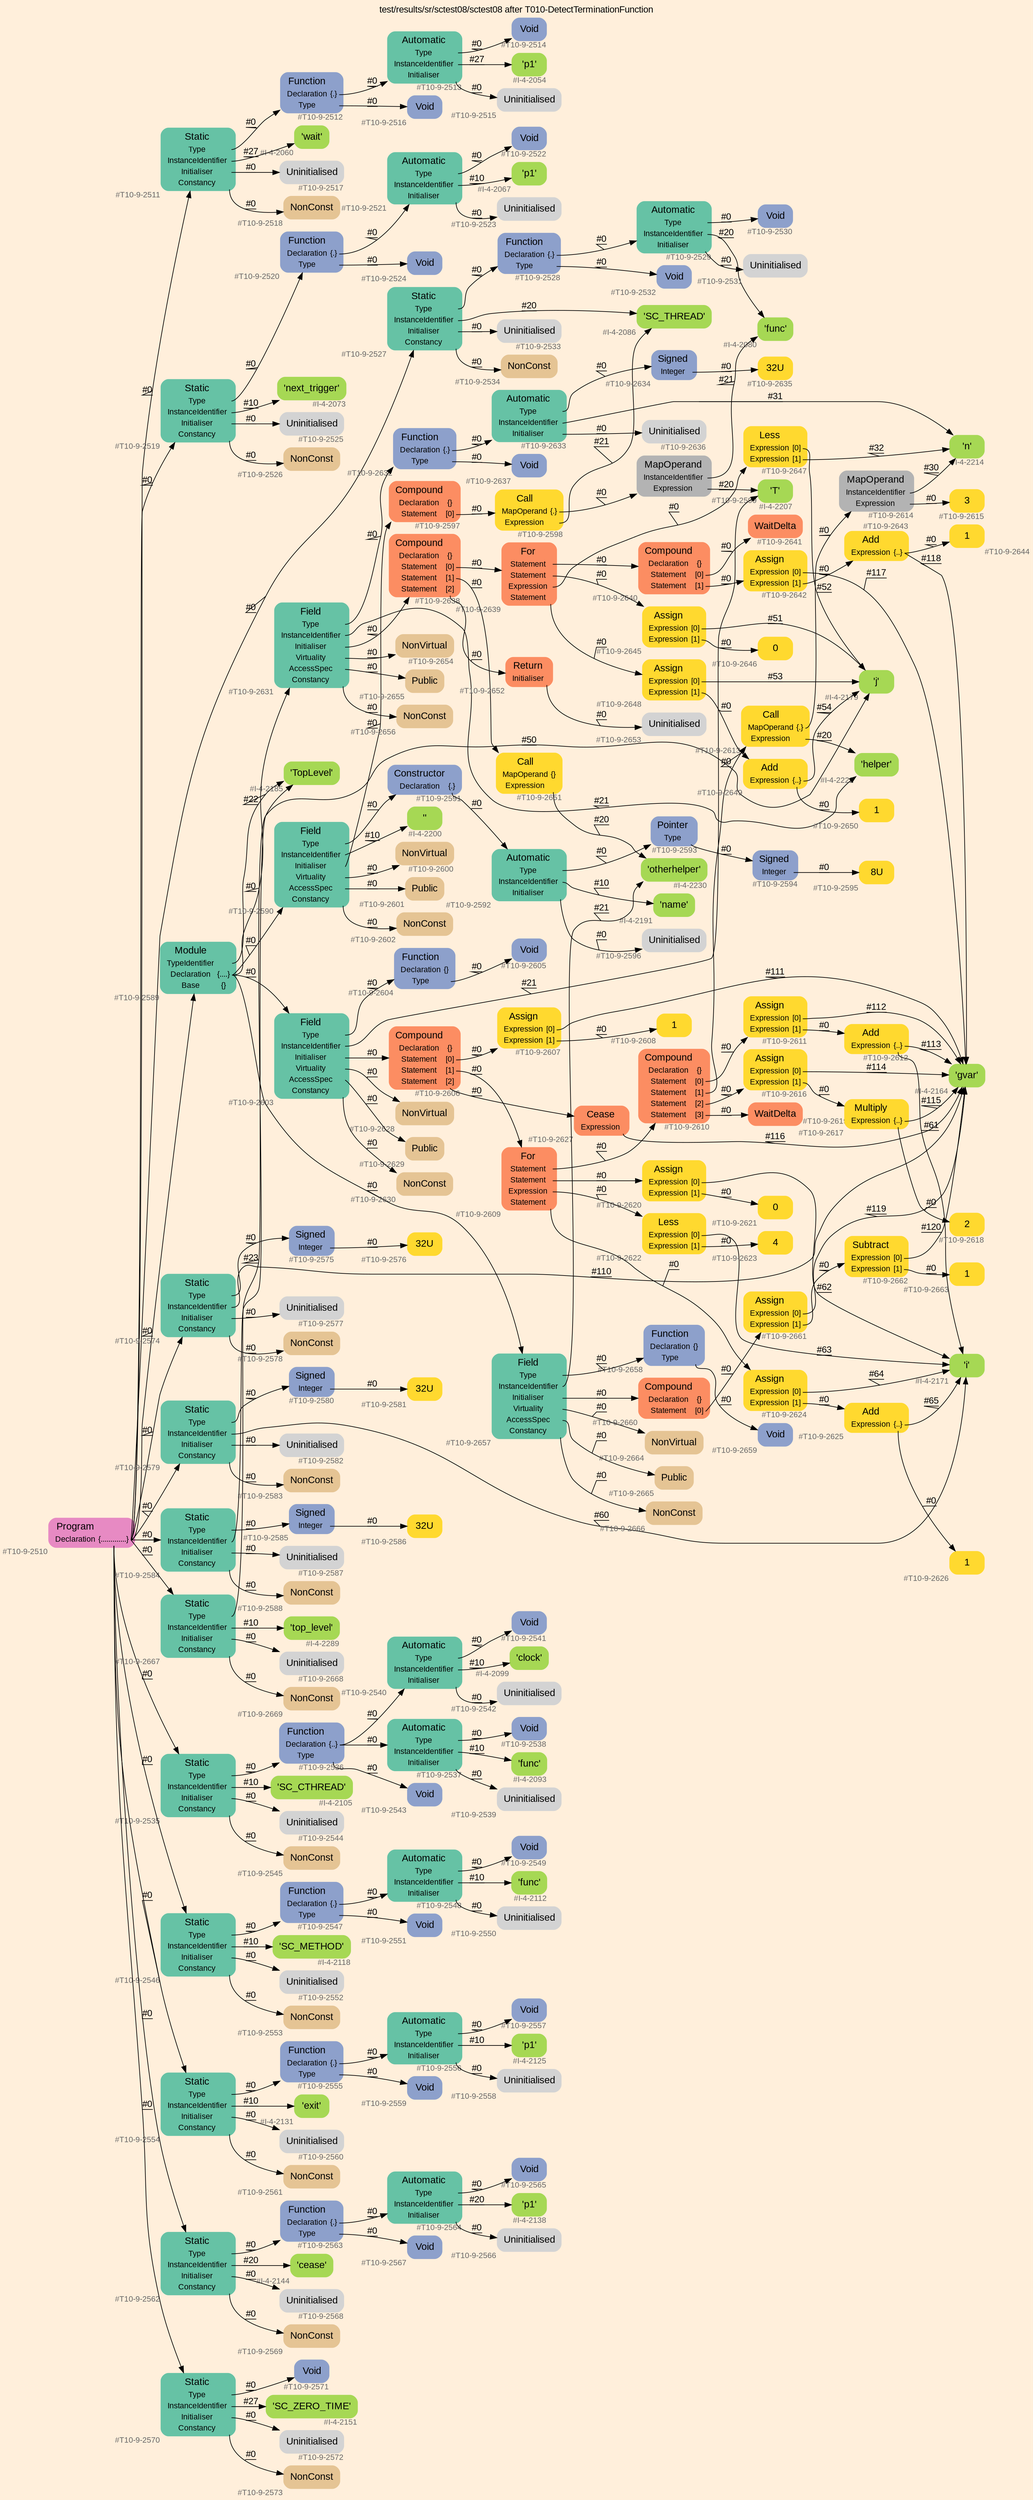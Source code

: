 digraph "test/results/sr/sctest08/sctest08 after T010-DetectTerminationFunction" {
label = "test/results/sr/sctest08/sctest08 after T010-DetectTerminationFunction"
labelloc = t
graph [
    rankdir = "LR"
    ranksep = 0.3
    bgcolor = antiquewhite1
    color = black
    fontcolor = black
    fontname = "Arial"
];
node [
    fontname = "Arial"
];
edge [
    fontname = "Arial"
];

// -------------------- node figure --------------------
// -------- block #T10-9-2510 ----------
"#T10-9-2510" [
    fillcolor = "/set28/4"
    xlabel = "#T10-9-2510"
    fontsize = "12"
    fontcolor = grey40
    shape = "plaintext"
    label = <<TABLE BORDER="0" CELLBORDER="0" CELLSPACING="0">
     <TR><TD><FONT COLOR="black" POINT-SIZE="15">Program</FONT></TD></TR>
     <TR><TD><FONT COLOR="black" POINT-SIZE="12">Declaration</FONT></TD><TD PORT="port0"><FONT COLOR="black" POINT-SIZE="12">{.............}</FONT></TD></TR>
    </TABLE>>
    style = "rounded,filled"
];

// -------- block #T10-9-2511 ----------
"#T10-9-2511" [
    fillcolor = "/set28/1"
    xlabel = "#T10-9-2511"
    fontsize = "12"
    fontcolor = grey40
    shape = "plaintext"
    label = <<TABLE BORDER="0" CELLBORDER="0" CELLSPACING="0">
     <TR><TD><FONT COLOR="black" POINT-SIZE="15">Static</FONT></TD></TR>
     <TR><TD><FONT COLOR="black" POINT-SIZE="12">Type</FONT></TD><TD PORT="port0"></TD></TR>
     <TR><TD><FONT COLOR="black" POINT-SIZE="12">InstanceIdentifier</FONT></TD><TD PORT="port1"></TD></TR>
     <TR><TD><FONT COLOR="black" POINT-SIZE="12">Initialiser</FONT></TD><TD PORT="port2"></TD></TR>
     <TR><TD><FONT COLOR="black" POINT-SIZE="12">Constancy</FONT></TD><TD PORT="port3"></TD></TR>
    </TABLE>>
    style = "rounded,filled"
];

// -------- block #T10-9-2512 ----------
"#T10-9-2512" [
    fillcolor = "/set28/3"
    xlabel = "#T10-9-2512"
    fontsize = "12"
    fontcolor = grey40
    shape = "plaintext"
    label = <<TABLE BORDER="0" CELLBORDER="0" CELLSPACING="0">
     <TR><TD><FONT COLOR="black" POINT-SIZE="15">Function</FONT></TD></TR>
     <TR><TD><FONT COLOR="black" POINT-SIZE="12">Declaration</FONT></TD><TD PORT="port0"><FONT COLOR="black" POINT-SIZE="12">{.}</FONT></TD></TR>
     <TR><TD><FONT COLOR="black" POINT-SIZE="12">Type</FONT></TD><TD PORT="port1"></TD></TR>
    </TABLE>>
    style = "rounded,filled"
];

// -------- block #T10-9-2513 ----------
"#T10-9-2513" [
    fillcolor = "/set28/1"
    xlabel = "#T10-9-2513"
    fontsize = "12"
    fontcolor = grey40
    shape = "plaintext"
    label = <<TABLE BORDER="0" CELLBORDER="0" CELLSPACING="0">
     <TR><TD><FONT COLOR="black" POINT-SIZE="15">Automatic</FONT></TD></TR>
     <TR><TD><FONT COLOR="black" POINT-SIZE="12">Type</FONT></TD><TD PORT="port0"></TD></TR>
     <TR><TD><FONT COLOR="black" POINT-SIZE="12">InstanceIdentifier</FONT></TD><TD PORT="port1"></TD></TR>
     <TR><TD><FONT COLOR="black" POINT-SIZE="12">Initialiser</FONT></TD><TD PORT="port2"></TD></TR>
    </TABLE>>
    style = "rounded,filled"
];

// -------- block #T10-9-2514 ----------
"#T10-9-2514" [
    fillcolor = "/set28/3"
    xlabel = "#T10-9-2514"
    fontsize = "12"
    fontcolor = grey40
    shape = "plaintext"
    label = <<TABLE BORDER="0" CELLBORDER="0" CELLSPACING="0">
     <TR><TD><FONT COLOR="black" POINT-SIZE="15">Void</FONT></TD></TR>
    </TABLE>>
    style = "rounded,filled"
];

// -------- block #I-4-2054 ----------
"#I-4-2054" [
    fillcolor = "/set28/5"
    xlabel = "#I-4-2054"
    fontsize = "12"
    fontcolor = grey40
    shape = "plaintext"
    label = <<TABLE BORDER="0" CELLBORDER="0" CELLSPACING="0">
     <TR><TD><FONT COLOR="black" POINT-SIZE="15">'p1'</FONT></TD></TR>
    </TABLE>>
    style = "rounded,filled"
];

// -------- block #T10-9-2515 ----------
"#T10-9-2515" [
    xlabel = "#T10-9-2515"
    fontsize = "12"
    fontcolor = grey40
    shape = "plaintext"
    label = <<TABLE BORDER="0" CELLBORDER="0" CELLSPACING="0">
     <TR><TD><FONT COLOR="black" POINT-SIZE="15">Uninitialised</FONT></TD></TR>
    </TABLE>>
    style = "rounded,filled"
];

// -------- block #T10-9-2516 ----------
"#T10-9-2516" [
    fillcolor = "/set28/3"
    xlabel = "#T10-9-2516"
    fontsize = "12"
    fontcolor = grey40
    shape = "plaintext"
    label = <<TABLE BORDER="0" CELLBORDER="0" CELLSPACING="0">
     <TR><TD><FONT COLOR="black" POINT-SIZE="15">Void</FONT></TD></TR>
    </TABLE>>
    style = "rounded,filled"
];

// -------- block #I-4-2060 ----------
"#I-4-2060" [
    fillcolor = "/set28/5"
    xlabel = "#I-4-2060"
    fontsize = "12"
    fontcolor = grey40
    shape = "plaintext"
    label = <<TABLE BORDER="0" CELLBORDER="0" CELLSPACING="0">
     <TR><TD><FONT COLOR="black" POINT-SIZE="15">'wait'</FONT></TD></TR>
    </TABLE>>
    style = "rounded,filled"
];

// -------- block #T10-9-2517 ----------
"#T10-9-2517" [
    xlabel = "#T10-9-2517"
    fontsize = "12"
    fontcolor = grey40
    shape = "plaintext"
    label = <<TABLE BORDER="0" CELLBORDER="0" CELLSPACING="0">
     <TR><TD><FONT COLOR="black" POINT-SIZE="15">Uninitialised</FONT></TD></TR>
    </TABLE>>
    style = "rounded,filled"
];

// -------- block #T10-9-2518 ----------
"#T10-9-2518" [
    fillcolor = "/set28/7"
    xlabel = "#T10-9-2518"
    fontsize = "12"
    fontcolor = grey40
    shape = "plaintext"
    label = <<TABLE BORDER="0" CELLBORDER="0" CELLSPACING="0">
     <TR><TD><FONT COLOR="black" POINT-SIZE="15">NonConst</FONT></TD></TR>
    </TABLE>>
    style = "rounded,filled"
];

// -------- block #T10-9-2519 ----------
"#T10-9-2519" [
    fillcolor = "/set28/1"
    xlabel = "#T10-9-2519"
    fontsize = "12"
    fontcolor = grey40
    shape = "plaintext"
    label = <<TABLE BORDER="0" CELLBORDER="0" CELLSPACING="0">
     <TR><TD><FONT COLOR="black" POINT-SIZE="15">Static</FONT></TD></TR>
     <TR><TD><FONT COLOR="black" POINT-SIZE="12">Type</FONT></TD><TD PORT="port0"></TD></TR>
     <TR><TD><FONT COLOR="black" POINT-SIZE="12">InstanceIdentifier</FONT></TD><TD PORT="port1"></TD></TR>
     <TR><TD><FONT COLOR="black" POINT-SIZE="12">Initialiser</FONT></TD><TD PORT="port2"></TD></TR>
     <TR><TD><FONT COLOR="black" POINT-SIZE="12">Constancy</FONT></TD><TD PORT="port3"></TD></TR>
    </TABLE>>
    style = "rounded,filled"
];

// -------- block #T10-9-2520 ----------
"#T10-9-2520" [
    fillcolor = "/set28/3"
    xlabel = "#T10-9-2520"
    fontsize = "12"
    fontcolor = grey40
    shape = "plaintext"
    label = <<TABLE BORDER="0" CELLBORDER="0" CELLSPACING="0">
     <TR><TD><FONT COLOR="black" POINT-SIZE="15">Function</FONT></TD></TR>
     <TR><TD><FONT COLOR="black" POINT-SIZE="12">Declaration</FONT></TD><TD PORT="port0"><FONT COLOR="black" POINT-SIZE="12">{.}</FONT></TD></TR>
     <TR><TD><FONT COLOR="black" POINT-SIZE="12">Type</FONT></TD><TD PORT="port1"></TD></TR>
    </TABLE>>
    style = "rounded,filled"
];

// -------- block #T10-9-2521 ----------
"#T10-9-2521" [
    fillcolor = "/set28/1"
    xlabel = "#T10-9-2521"
    fontsize = "12"
    fontcolor = grey40
    shape = "plaintext"
    label = <<TABLE BORDER="0" CELLBORDER="0" CELLSPACING="0">
     <TR><TD><FONT COLOR="black" POINT-SIZE="15">Automatic</FONT></TD></TR>
     <TR><TD><FONT COLOR="black" POINT-SIZE="12">Type</FONT></TD><TD PORT="port0"></TD></TR>
     <TR><TD><FONT COLOR="black" POINT-SIZE="12">InstanceIdentifier</FONT></TD><TD PORT="port1"></TD></TR>
     <TR><TD><FONT COLOR="black" POINT-SIZE="12">Initialiser</FONT></TD><TD PORT="port2"></TD></TR>
    </TABLE>>
    style = "rounded,filled"
];

// -------- block #T10-9-2522 ----------
"#T10-9-2522" [
    fillcolor = "/set28/3"
    xlabel = "#T10-9-2522"
    fontsize = "12"
    fontcolor = grey40
    shape = "plaintext"
    label = <<TABLE BORDER="0" CELLBORDER="0" CELLSPACING="0">
     <TR><TD><FONT COLOR="black" POINT-SIZE="15">Void</FONT></TD></TR>
    </TABLE>>
    style = "rounded,filled"
];

// -------- block #I-4-2067 ----------
"#I-4-2067" [
    fillcolor = "/set28/5"
    xlabel = "#I-4-2067"
    fontsize = "12"
    fontcolor = grey40
    shape = "plaintext"
    label = <<TABLE BORDER="0" CELLBORDER="0" CELLSPACING="0">
     <TR><TD><FONT COLOR="black" POINT-SIZE="15">'p1'</FONT></TD></TR>
    </TABLE>>
    style = "rounded,filled"
];

// -------- block #T10-9-2523 ----------
"#T10-9-2523" [
    xlabel = "#T10-9-2523"
    fontsize = "12"
    fontcolor = grey40
    shape = "plaintext"
    label = <<TABLE BORDER="0" CELLBORDER="0" CELLSPACING="0">
     <TR><TD><FONT COLOR="black" POINT-SIZE="15">Uninitialised</FONT></TD></TR>
    </TABLE>>
    style = "rounded,filled"
];

// -------- block #T10-9-2524 ----------
"#T10-9-2524" [
    fillcolor = "/set28/3"
    xlabel = "#T10-9-2524"
    fontsize = "12"
    fontcolor = grey40
    shape = "plaintext"
    label = <<TABLE BORDER="0" CELLBORDER="0" CELLSPACING="0">
     <TR><TD><FONT COLOR="black" POINT-SIZE="15">Void</FONT></TD></TR>
    </TABLE>>
    style = "rounded,filled"
];

// -------- block #I-4-2073 ----------
"#I-4-2073" [
    fillcolor = "/set28/5"
    xlabel = "#I-4-2073"
    fontsize = "12"
    fontcolor = grey40
    shape = "plaintext"
    label = <<TABLE BORDER="0" CELLBORDER="0" CELLSPACING="0">
     <TR><TD><FONT COLOR="black" POINT-SIZE="15">'next_trigger'</FONT></TD></TR>
    </TABLE>>
    style = "rounded,filled"
];

// -------- block #T10-9-2525 ----------
"#T10-9-2525" [
    xlabel = "#T10-9-2525"
    fontsize = "12"
    fontcolor = grey40
    shape = "plaintext"
    label = <<TABLE BORDER="0" CELLBORDER="0" CELLSPACING="0">
     <TR><TD><FONT COLOR="black" POINT-SIZE="15">Uninitialised</FONT></TD></TR>
    </TABLE>>
    style = "rounded,filled"
];

// -------- block #T10-9-2526 ----------
"#T10-9-2526" [
    fillcolor = "/set28/7"
    xlabel = "#T10-9-2526"
    fontsize = "12"
    fontcolor = grey40
    shape = "plaintext"
    label = <<TABLE BORDER="0" CELLBORDER="0" CELLSPACING="0">
     <TR><TD><FONT COLOR="black" POINT-SIZE="15">NonConst</FONT></TD></TR>
    </TABLE>>
    style = "rounded,filled"
];

// -------- block #T10-9-2527 ----------
"#T10-9-2527" [
    fillcolor = "/set28/1"
    xlabel = "#T10-9-2527"
    fontsize = "12"
    fontcolor = grey40
    shape = "plaintext"
    label = <<TABLE BORDER="0" CELLBORDER="0" CELLSPACING="0">
     <TR><TD><FONT COLOR="black" POINT-SIZE="15">Static</FONT></TD></TR>
     <TR><TD><FONT COLOR="black" POINT-SIZE="12">Type</FONT></TD><TD PORT="port0"></TD></TR>
     <TR><TD><FONT COLOR="black" POINT-SIZE="12">InstanceIdentifier</FONT></TD><TD PORT="port1"></TD></TR>
     <TR><TD><FONT COLOR="black" POINT-SIZE="12">Initialiser</FONT></TD><TD PORT="port2"></TD></TR>
     <TR><TD><FONT COLOR="black" POINT-SIZE="12">Constancy</FONT></TD><TD PORT="port3"></TD></TR>
    </TABLE>>
    style = "rounded,filled"
];

// -------- block #T10-9-2528 ----------
"#T10-9-2528" [
    fillcolor = "/set28/3"
    xlabel = "#T10-9-2528"
    fontsize = "12"
    fontcolor = grey40
    shape = "plaintext"
    label = <<TABLE BORDER="0" CELLBORDER="0" CELLSPACING="0">
     <TR><TD><FONT COLOR="black" POINT-SIZE="15">Function</FONT></TD></TR>
     <TR><TD><FONT COLOR="black" POINT-SIZE="12">Declaration</FONT></TD><TD PORT="port0"><FONT COLOR="black" POINT-SIZE="12">{.}</FONT></TD></TR>
     <TR><TD><FONT COLOR="black" POINT-SIZE="12">Type</FONT></TD><TD PORT="port1"></TD></TR>
    </TABLE>>
    style = "rounded,filled"
];

// -------- block #T10-9-2529 ----------
"#T10-9-2529" [
    fillcolor = "/set28/1"
    xlabel = "#T10-9-2529"
    fontsize = "12"
    fontcolor = grey40
    shape = "plaintext"
    label = <<TABLE BORDER="0" CELLBORDER="0" CELLSPACING="0">
     <TR><TD><FONT COLOR="black" POINT-SIZE="15">Automatic</FONT></TD></TR>
     <TR><TD><FONT COLOR="black" POINT-SIZE="12">Type</FONT></TD><TD PORT="port0"></TD></TR>
     <TR><TD><FONT COLOR="black" POINT-SIZE="12">InstanceIdentifier</FONT></TD><TD PORT="port1"></TD></TR>
     <TR><TD><FONT COLOR="black" POINT-SIZE="12">Initialiser</FONT></TD><TD PORT="port2"></TD></TR>
    </TABLE>>
    style = "rounded,filled"
];

// -------- block #T10-9-2530 ----------
"#T10-9-2530" [
    fillcolor = "/set28/3"
    xlabel = "#T10-9-2530"
    fontsize = "12"
    fontcolor = grey40
    shape = "plaintext"
    label = <<TABLE BORDER="0" CELLBORDER="0" CELLSPACING="0">
     <TR><TD><FONT COLOR="black" POINT-SIZE="15">Void</FONT></TD></TR>
    </TABLE>>
    style = "rounded,filled"
];

// -------- block #I-4-2080 ----------
"#I-4-2080" [
    fillcolor = "/set28/5"
    xlabel = "#I-4-2080"
    fontsize = "12"
    fontcolor = grey40
    shape = "plaintext"
    label = <<TABLE BORDER="0" CELLBORDER="0" CELLSPACING="0">
     <TR><TD><FONT COLOR="black" POINT-SIZE="15">'func'</FONT></TD></TR>
    </TABLE>>
    style = "rounded,filled"
];

// -------- block #T10-9-2531 ----------
"#T10-9-2531" [
    xlabel = "#T10-9-2531"
    fontsize = "12"
    fontcolor = grey40
    shape = "plaintext"
    label = <<TABLE BORDER="0" CELLBORDER="0" CELLSPACING="0">
     <TR><TD><FONT COLOR="black" POINT-SIZE="15">Uninitialised</FONT></TD></TR>
    </TABLE>>
    style = "rounded,filled"
];

// -------- block #T10-9-2532 ----------
"#T10-9-2532" [
    fillcolor = "/set28/3"
    xlabel = "#T10-9-2532"
    fontsize = "12"
    fontcolor = grey40
    shape = "plaintext"
    label = <<TABLE BORDER="0" CELLBORDER="0" CELLSPACING="0">
     <TR><TD><FONT COLOR="black" POINT-SIZE="15">Void</FONT></TD></TR>
    </TABLE>>
    style = "rounded,filled"
];

// -------- block #I-4-2086 ----------
"#I-4-2086" [
    fillcolor = "/set28/5"
    xlabel = "#I-4-2086"
    fontsize = "12"
    fontcolor = grey40
    shape = "plaintext"
    label = <<TABLE BORDER="0" CELLBORDER="0" CELLSPACING="0">
     <TR><TD><FONT COLOR="black" POINT-SIZE="15">'SC_THREAD'</FONT></TD></TR>
    </TABLE>>
    style = "rounded,filled"
];

// -------- block #T10-9-2533 ----------
"#T10-9-2533" [
    xlabel = "#T10-9-2533"
    fontsize = "12"
    fontcolor = grey40
    shape = "plaintext"
    label = <<TABLE BORDER="0" CELLBORDER="0" CELLSPACING="0">
     <TR><TD><FONT COLOR="black" POINT-SIZE="15">Uninitialised</FONT></TD></TR>
    </TABLE>>
    style = "rounded,filled"
];

// -------- block #T10-9-2534 ----------
"#T10-9-2534" [
    fillcolor = "/set28/7"
    xlabel = "#T10-9-2534"
    fontsize = "12"
    fontcolor = grey40
    shape = "plaintext"
    label = <<TABLE BORDER="0" CELLBORDER="0" CELLSPACING="0">
     <TR><TD><FONT COLOR="black" POINT-SIZE="15">NonConst</FONT></TD></TR>
    </TABLE>>
    style = "rounded,filled"
];

// -------- block #T10-9-2535 ----------
"#T10-9-2535" [
    fillcolor = "/set28/1"
    xlabel = "#T10-9-2535"
    fontsize = "12"
    fontcolor = grey40
    shape = "plaintext"
    label = <<TABLE BORDER="0" CELLBORDER="0" CELLSPACING="0">
     <TR><TD><FONT COLOR="black" POINT-SIZE="15">Static</FONT></TD></TR>
     <TR><TD><FONT COLOR="black" POINT-SIZE="12">Type</FONT></TD><TD PORT="port0"></TD></TR>
     <TR><TD><FONT COLOR="black" POINT-SIZE="12">InstanceIdentifier</FONT></TD><TD PORT="port1"></TD></TR>
     <TR><TD><FONT COLOR="black" POINT-SIZE="12">Initialiser</FONT></TD><TD PORT="port2"></TD></TR>
     <TR><TD><FONT COLOR="black" POINT-SIZE="12">Constancy</FONT></TD><TD PORT="port3"></TD></TR>
    </TABLE>>
    style = "rounded,filled"
];

// -------- block #T10-9-2536 ----------
"#T10-9-2536" [
    fillcolor = "/set28/3"
    xlabel = "#T10-9-2536"
    fontsize = "12"
    fontcolor = grey40
    shape = "plaintext"
    label = <<TABLE BORDER="0" CELLBORDER="0" CELLSPACING="0">
     <TR><TD><FONT COLOR="black" POINT-SIZE="15">Function</FONT></TD></TR>
     <TR><TD><FONT COLOR="black" POINT-SIZE="12">Declaration</FONT></TD><TD PORT="port0"><FONT COLOR="black" POINT-SIZE="12">{..}</FONT></TD></TR>
     <TR><TD><FONT COLOR="black" POINT-SIZE="12">Type</FONT></TD><TD PORT="port1"></TD></TR>
    </TABLE>>
    style = "rounded,filled"
];

// -------- block #T10-9-2537 ----------
"#T10-9-2537" [
    fillcolor = "/set28/1"
    xlabel = "#T10-9-2537"
    fontsize = "12"
    fontcolor = grey40
    shape = "plaintext"
    label = <<TABLE BORDER="0" CELLBORDER="0" CELLSPACING="0">
     <TR><TD><FONT COLOR="black" POINT-SIZE="15">Automatic</FONT></TD></TR>
     <TR><TD><FONT COLOR="black" POINT-SIZE="12">Type</FONT></TD><TD PORT="port0"></TD></TR>
     <TR><TD><FONT COLOR="black" POINT-SIZE="12">InstanceIdentifier</FONT></TD><TD PORT="port1"></TD></TR>
     <TR><TD><FONT COLOR="black" POINT-SIZE="12">Initialiser</FONT></TD><TD PORT="port2"></TD></TR>
    </TABLE>>
    style = "rounded,filled"
];

// -------- block #T10-9-2538 ----------
"#T10-9-2538" [
    fillcolor = "/set28/3"
    xlabel = "#T10-9-2538"
    fontsize = "12"
    fontcolor = grey40
    shape = "plaintext"
    label = <<TABLE BORDER="0" CELLBORDER="0" CELLSPACING="0">
     <TR><TD><FONT COLOR="black" POINT-SIZE="15">Void</FONT></TD></TR>
    </TABLE>>
    style = "rounded,filled"
];

// -------- block #I-4-2093 ----------
"#I-4-2093" [
    fillcolor = "/set28/5"
    xlabel = "#I-4-2093"
    fontsize = "12"
    fontcolor = grey40
    shape = "plaintext"
    label = <<TABLE BORDER="0" CELLBORDER="0" CELLSPACING="0">
     <TR><TD><FONT COLOR="black" POINT-SIZE="15">'func'</FONT></TD></TR>
    </TABLE>>
    style = "rounded,filled"
];

// -------- block #T10-9-2539 ----------
"#T10-9-2539" [
    xlabel = "#T10-9-2539"
    fontsize = "12"
    fontcolor = grey40
    shape = "plaintext"
    label = <<TABLE BORDER="0" CELLBORDER="0" CELLSPACING="0">
     <TR><TD><FONT COLOR="black" POINT-SIZE="15">Uninitialised</FONT></TD></TR>
    </TABLE>>
    style = "rounded,filled"
];

// -------- block #T10-9-2540 ----------
"#T10-9-2540" [
    fillcolor = "/set28/1"
    xlabel = "#T10-9-2540"
    fontsize = "12"
    fontcolor = grey40
    shape = "plaintext"
    label = <<TABLE BORDER="0" CELLBORDER="0" CELLSPACING="0">
     <TR><TD><FONT COLOR="black" POINT-SIZE="15">Automatic</FONT></TD></TR>
     <TR><TD><FONT COLOR="black" POINT-SIZE="12">Type</FONT></TD><TD PORT="port0"></TD></TR>
     <TR><TD><FONT COLOR="black" POINT-SIZE="12">InstanceIdentifier</FONT></TD><TD PORT="port1"></TD></TR>
     <TR><TD><FONT COLOR="black" POINT-SIZE="12">Initialiser</FONT></TD><TD PORT="port2"></TD></TR>
    </TABLE>>
    style = "rounded,filled"
];

// -------- block #T10-9-2541 ----------
"#T10-9-2541" [
    fillcolor = "/set28/3"
    xlabel = "#T10-9-2541"
    fontsize = "12"
    fontcolor = grey40
    shape = "plaintext"
    label = <<TABLE BORDER="0" CELLBORDER="0" CELLSPACING="0">
     <TR><TD><FONT COLOR="black" POINT-SIZE="15">Void</FONT></TD></TR>
    </TABLE>>
    style = "rounded,filled"
];

// -------- block #I-4-2099 ----------
"#I-4-2099" [
    fillcolor = "/set28/5"
    xlabel = "#I-4-2099"
    fontsize = "12"
    fontcolor = grey40
    shape = "plaintext"
    label = <<TABLE BORDER="0" CELLBORDER="0" CELLSPACING="0">
     <TR><TD><FONT COLOR="black" POINT-SIZE="15">'clock'</FONT></TD></TR>
    </TABLE>>
    style = "rounded,filled"
];

// -------- block #T10-9-2542 ----------
"#T10-9-2542" [
    xlabel = "#T10-9-2542"
    fontsize = "12"
    fontcolor = grey40
    shape = "plaintext"
    label = <<TABLE BORDER="0" CELLBORDER="0" CELLSPACING="0">
     <TR><TD><FONT COLOR="black" POINT-SIZE="15">Uninitialised</FONT></TD></TR>
    </TABLE>>
    style = "rounded,filled"
];

// -------- block #T10-9-2543 ----------
"#T10-9-2543" [
    fillcolor = "/set28/3"
    xlabel = "#T10-9-2543"
    fontsize = "12"
    fontcolor = grey40
    shape = "plaintext"
    label = <<TABLE BORDER="0" CELLBORDER="0" CELLSPACING="0">
     <TR><TD><FONT COLOR="black" POINT-SIZE="15">Void</FONT></TD></TR>
    </TABLE>>
    style = "rounded,filled"
];

// -------- block #I-4-2105 ----------
"#I-4-2105" [
    fillcolor = "/set28/5"
    xlabel = "#I-4-2105"
    fontsize = "12"
    fontcolor = grey40
    shape = "plaintext"
    label = <<TABLE BORDER="0" CELLBORDER="0" CELLSPACING="0">
     <TR><TD><FONT COLOR="black" POINT-SIZE="15">'SC_CTHREAD'</FONT></TD></TR>
    </TABLE>>
    style = "rounded,filled"
];

// -------- block #T10-9-2544 ----------
"#T10-9-2544" [
    xlabel = "#T10-9-2544"
    fontsize = "12"
    fontcolor = grey40
    shape = "plaintext"
    label = <<TABLE BORDER="0" CELLBORDER="0" CELLSPACING="0">
     <TR><TD><FONT COLOR="black" POINT-SIZE="15">Uninitialised</FONT></TD></TR>
    </TABLE>>
    style = "rounded,filled"
];

// -------- block #T10-9-2545 ----------
"#T10-9-2545" [
    fillcolor = "/set28/7"
    xlabel = "#T10-9-2545"
    fontsize = "12"
    fontcolor = grey40
    shape = "plaintext"
    label = <<TABLE BORDER="0" CELLBORDER="0" CELLSPACING="0">
     <TR><TD><FONT COLOR="black" POINT-SIZE="15">NonConst</FONT></TD></TR>
    </TABLE>>
    style = "rounded,filled"
];

// -------- block #T10-9-2546 ----------
"#T10-9-2546" [
    fillcolor = "/set28/1"
    xlabel = "#T10-9-2546"
    fontsize = "12"
    fontcolor = grey40
    shape = "plaintext"
    label = <<TABLE BORDER="0" CELLBORDER="0" CELLSPACING="0">
     <TR><TD><FONT COLOR="black" POINT-SIZE="15">Static</FONT></TD></TR>
     <TR><TD><FONT COLOR="black" POINT-SIZE="12">Type</FONT></TD><TD PORT="port0"></TD></TR>
     <TR><TD><FONT COLOR="black" POINT-SIZE="12">InstanceIdentifier</FONT></TD><TD PORT="port1"></TD></TR>
     <TR><TD><FONT COLOR="black" POINT-SIZE="12">Initialiser</FONT></TD><TD PORT="port2"></TD></TR>
     <TR><TD><FONT COLOR="black" POINT-SIZE="12">Constancy</FONT></TD><TD PORT="port3"></TD></TR>
    </TABLE>>
    style = "rounded,filled"
];

// -------- block #T10-9-2547 ----------
"#T10-9-2547" [
    fillcolor = "/set28/3"
    xlabel = "#T10-9-2547"
    fontsize = "12"
    fontcolor = grey40
    shape = "plaintext"
    label = <<TABLE BORDER="0" CELLBORDER="0" CELLSPACING="0">
     <TR><TD><FONT COLOR="black" POINT-SIZE="15">Function</FONT></TD></TR>
     <TR><TD><FONT COLOR="black" POINT-SIZE="12">Declaration</FONT></TD><TD PORT="port0"><FONT COLOR="black" POINT-SIZE="12">{.}</FONT></TD></TR>
     <TR><TD><FONT COLOR="black" POINT-SIZE="12">Type</FONT></TD><TD PORT="port1"></TD></TR>
    </TABLE>>
    style = "rounded,filled"
];

// -------- block #T10-9-2548 ----------
"#T10-9-2548" [
    fillcolor = "/set28/1"
    xlabel = "#T10-9-2548"
    fontsize = "12"
    fontcolor = grey40
    shape = "plaintext"
    label = <<TABLE BORDER="0" CELLBORDER="0" CELLSPACING="0">
     <TR><TD><FONT COLOR="black" POINT-SIZE="15">Automatic</FONT></TD></TR>
     <TR><TD><FONT COLOR="black" POINT-SIZE="12">Type</FONT></TD><TD PORT="port0"></TD></TR>
     <TR><TD><FONT COLOR="black" POINT-SIZE="12">InstanceIdentifier</FONT></TD><TD PORT="port1"></TD></TR>
     <TR><TD><FONT COLOR="black" POINT-SIZE="12">Initialiser</FONT></TD><TD PORT="port2"></TD></TR>
    </TABLE>>
    style = "rounded,filled"
];

// -------- block #T10-9-2549 ----------
"#T10-9-2549" [
    fillcolor = "/set28/3"
    xlabel = "#T10-9-2549"
    fontsize = "12"
    fontcolor = grey40
    shape = "plaintext"
    label = <<TABLE BORDER="0" CELLBORDER="0" CELLSPACING="0">
     <TR><TD><FONT COLOR="black" POINT-SIZE="15">Void</FONT></TD></TR>
    </TABLE>>
    style = "rounded,filled"
];

// -------- block #I-4-2112 ----------
"#I-4-2112" [
    fillcolor = "/set28/5"
    xlabel = "#I-4-2112"
    fontsize = "12"
    fontcolor = grey40
    shape = "plaintext"
    label = <<TABLE BORDER="0" CELLBORDER="0" CELLSPACING="0">
     <TR><TD><FONT COLOR="black" POINT-SIZE="15">'func'</FONT></TD></TR>
    </TABLE>>
    style = "rounded,filled"
];

// -------- block #T10-9-2550 ----------
"#T10-9-2550" [
    xlabel = "#T10-9-2550"
    fontsize = "12"
    fontcolor = grey40
    shape = "plaintext"
    label = <<TABLE BORDER="0" CELLBORDER="0" CELLSPACING="0">
     <TR><TD><FONT COLOR="black" POINT-SIZE="15">Uninitialised</FONT></TD></TR>
    </TABLE>>
    style = "rounded,filled"
];

// -------- block #T10-9-2551 ----------
"#T10-9-2551" [
    fillcolor = "/set28/3"
    xlabel = "#T10-9-2551"
    fontsize = "12"
    fontcolor = grey40
    shape = "plaintext"
    label = <<TABLE BORDER="0" CELLBORDER="0" CELLSPACING="0">
     <TR><TD><FONT COLOR="black" POINT-SIZE="15">Void</FONT></TD></TR>
    </TABLE>>
    style = "rounded,filled"
];

// -------- block #I-4-2118 ----------
"#I-4-2118" [
    fillcolor = "/set28/5"
    xlabel = "#I-4-2118"
    fontsize = "12"
    fontcolor = grey40
    shape = "plaintext"
    label = <<TABLE BORDER="0" CELLBORDER="0" CELLSPACING="0">
     <TR><TD><FONT COLOR="black" POINT-SIZE="15">'SC_METHOD'</FONT></TD></TR>
    </TABLE>>
    style = "rounded,filled"
];

// -------- block #T10-9-2552 ----------
"#T10-9-2552" [
    xlabel = "#T10-9-2552"
    fontsize = "12"
    fontcolor = grey40
    shape = "plaintext"
    label = <<TABLE BORDER="0" CELLBORDER="0" CELLSPACING="0">
     <TR><TD><FONT COLOR="black" POINT-SIZE="15">Uninitialised</FONT></TD></TR>
    </TABLE>>
    style = "rounded,filled"
];

// -------- block #T10-9-2553 ----------
"#T10-9-2553" [
    fillcolor = "/set28/7"
    xlabel = "#T10-9-2553"
    fontsize = "12"
    fontcolor = grey40
    shape = "plaintext"
    label = <<TABLE BORDER="0" CELLBORDER="0" CELLSPACING="0">
     <TR><TD><FONT COLOR="black" POINT-SIZE="15">NonConst</FONT></TD></TR>
    </TABLE>>
    style = "rounded,filled"
];

// -------- block #T10-9-2554 ----------
"#T10-9-2554" [
    fillcolor = "/set28/1"
    xlabel = "#T10-9-2554"
    fontsize = "12"
    fontcolor = grey40
    shape = "plaintext"
    label = <<TABLE BORDER="0" CELLBORDER="0" CELLSPACING="0">
     <TR><TD><FONT COLOR="black" POINT-SIZE="15">Static</FONT></TD></TR>
     <TR><TD><FONT COLOR="black" POINT-SIZE="12">Type</FONT></TD><TD PORT="port0"></TD></TR>
     <TR><TD><FONT COLOR="black" POINT-SIZE="12">InstanceIdentifier</FONT></TD><TD PORT="port1"></TD></TR>
     <TR><TD><FONT COLOR="black" POINT-SIZE="12">Initialiser</FONT></TD><TD PORT="port2"></TD></TR>
     <TR><TD><FONT COLOR="black" POINT-SIZE="12">Constancy</FONT></TD><TD PORT="port3"></TD></TR>
    </TABLE>>
    style = "rounded,filled"
];

// -------- block #T10-9-2555 ----------
"#T10-9-2555" [
    fillcolor = "/set28/3"
    xlabel = "#T10-9-2555"
    fontsize = "12"
    fontcolor = grey40
    shape = "plaintext"
    label = <<TABLE BORDER="0" CELLBORDER="0" CELLSPACING="0">
     <TR><TD><FONT COLOR="black" POINT-SIZE="15">Function</FONT></TD></TR>
     <TR><TD><FONT COLOR="black" POINT-SIZE="12">Declaration</FONT></TD><TD PORT="port0"><FONT COLOR="black" POINT-SIZE="12">{.}</FONT></TD></TR>
     <TR><TD><FONT COLOR="black" POINT-SIZE="12">Type</FONT></TD><TD PORT="port1"></TD></TR>
    </TABLE>>
    style = "rounded,filled"
];

// -------- block #T10-9-2556 ----------
"#T10-9-2556" [
    fillcolor = "/set28/1"
    xlabel = "#T10-9-2556"
    fontsize = "12"
    fontcolor = grey40
    shape = "plaintext"
    label = <<TABLE BORDER="0" CELLBORDER="0" CELLSPACING="0">
     <TR><TD><FONT COLOR="black" POINT-SIZE="15">Automatic</FONT></TD></TR>
     <TR><TD><FONT COLOR="black" POINT-SIZE="12">Type</FONT></TD><TD PORT="port0"></TD></TR>
     <TR><TD><FONT COLOR="black" POINT-SIZE="12">InstanceIdentifier</FONT></TD><TD PORT="port1"></TD></TR>
     <TR><TD><FONT COLOR="black" POINT-SIZE="12">Initialiser</FONT></TD><TD PORT="port2"></TD></TR>
    </TABLE>>
    style = "rounded,filled"
];

// -------- block #T10-9-2557 ----------
"#T10-9-2557" [
    fillcolor = "/set28/3"
    xlabel = "#T10-9-2557"
    fontsize = "12"
    fontcolor = grey40
    shape = "plaintext"
    label = <<TABLE BORDER="0" CELLBORDER="0" CELLSPACING="0">
     <TR><TD><FONT COLOR="black" POINT-SIZE="15">Void</FONT></TD></TR>
    </TABLE>>
    style = "rounded,filled"
];

// -------- block #I-4-2125 ----------
"#I-4-2125" [
    fillcolor = "/set28/5"
    xlabel = "#I-4-2125"
    fontsize = "12"
    fontcolor = grey40
    shape = "plaintext"
    label = <<TABLE BORDER="0" CELLBORDER="0" CELLSPACING="0">
     <TR><TD><FONT COLOR="black" POINT-SIZE="15">'p1'</FONT></TD></TR>
    </TABLE>>
    style = "rounded,filled"
];

// -------- block #T10-9-2558 ----------
"#T10-9-2558" [
    xlabel = "#T10-9-2558"
    fontsize = "12"
    fontcolor = grey40
    shape = "plaintext"
    label = <<TABLE BORDER="0" CELLBORDER="0" CELLSPACING="0">
     <TR><TD><FONT COLOR="black" POINT-SIZE="15">Uninitialised</FONT></TD></TR>
    </TABLE>>
    style = "rounded,filled"
];

// -------- block #T10-9-2559 ----------
"#T10-9-2559" [
    fillcolor = "/set28/3"
    xlabel = "#T10-9-2559"
    fontsize = "12"
    fontcolor = grey40
    shape = "plaintext"
    label = <<TABLE BORDER="0" CELLBORDER="0" CELLSPACING="0">
     <TR><TD><FONT COLOR="black" POINT-SIZE="15">Void</FONT></TD></TR>
    </TABLE>>
    style = "rounded,filled"
];

// -------- block #I-4-2131 ----------
"#I-4-2131" [
    fillcolor = "/set28/5"
    xlabel = "#I-4-2131"
    fontsize = "12"
    fontcolor = grey40
    shape = "plaintext"
    label = <<TABLE BORDER="0" CELLBORDER="0" CELLSPACING="0">
     <TR><TD><FONT COLOR="black" POINT-SIZE="15">'exit'</FONT></TD></TR>
    </TABLE>>
    style = "rounded,filled"
];

// -------- block #T10-9-2560 ----------
"#T10-9-2560" [
    xlabel = "#T10-9-2560"
    fontsize = "12"
    fontcolor = grey40
    shape = "plaintext"
    label = <<TABLE BORDER="0" CELLBORDER="0" CELLSPACING="0">
     <TR><TD><FONT COLOR="black" POINT-SIZE="15">Uninitialised</FONT></TD></TR>
    </TABLE>>
    style = "rounded,filled"
];

// -------- block #T10-9-2561 ----------
"#T10-9-2561" [
    fillcolor = "/set28/7"
    xlabel = "#T10-9-2561"
    fontsize = "12"
    fontcolor = grey40
    shape = "plaintext"
    label = <<TABLE BORDER="0" CELLBORDER="0" CELLSPACING="0">
     <TR><TD><FONT COLOR="black" POINT-SIZE="15">NonConst</FONT></TD></TR>
    </TABLE>>
    style = "rounded,filled"
];

// -------- block #T10-9-2562 ----------
"#T10-9-2562" [
    fillcolor = "/set28/1"
    xlabel = "#T10-9-2562"
    fontsize = "12"
    fontcolor = grey40
    shape = "plaintext"
    label = <<TABLE BORDER="0" CELLBORDER="0" CELLSPACING="0">
     <TR><TD><FONT COLOR="black" POINT-SIZE="15">Static</FONT></TD></TR>
     <TR><TD><FONT COLOR="black" POINT-SIZE="12">Type</FONT></TD><TD PORT="port0"></TD></TR>
     <TR><TD><FONT COLOR="black" POINT-SIZE="12">InstanceIdentifier</FONT></TD><TD PORT="port1"></TD></TR>
     <TR><TD><FONT COLOR="black" POINT-SIZE="12">Initialiser</FONT></TD><TD PORT="port2"></TD></TR>
     <TR><TD><FONT COLOR="black" POINT-SIZE="12">Constancy</FONT></TD><TD PORT="port3"></TD></TR>
    </TABLE>>
    style = "rounded,filled"
];

// -------- block #T10-9-2563 ----------
"#T10-9-2563" [
    fillcolor = "/set28/3"
    xlabel = "#T10-9-2563"
    fontsize = "12"
    fontcolor = grey40
    shape = "plaintext"
    label = <<TABLE BORDER="0" CELLBORDER="0" CELLSPACING="0">
     <TR><TD><FONT COLOR="black" POINT-SIZE="15">Function</FONT></TD></TR>
     <TR><TD><FONT COLOR="black" POINT-SIZE="12">Declaration</FONT></TD><TD PORT="port0"><FONT COLOR="black" POINT-SIZE="12">{.}</FONT></TD></TR>
     <TR><TD><FONT COLOR="black" POINT-SIZE="12">Type</FONT></TD><TD PORT="port1"></TD></TR>
    </TABLE>>
    style = "rounded,filled"
];

// -------- block #T10-9-2564 ----------
"#T10-9-2564" [
    fillcolor = "/set28/1"
    xlabel = "#T10-9-2564"
    fontsize = "12"
    fontcolor = grey40
    shape = "plaintext"
    label = <<TABLE BORDER="0" CELLBORDER="0" CELLSPACING="0">
     <TR><TD><FONT COLOR="black" POINT-SIZE="15">Automatic</FONT></TD></TR>
     <TR><TD><FONT COLOR="black" POINT-SIZE="12">Type</FONT></TD><TD PORT="port0"></TD></TR>
     <TR><TD><FONT COLOR="black" POINT-SIZE="12">InstanceIdentifier</FONT></TD><TD PORT="port1"></TD></TR>
     <TR><TD><FONT COLOR="black" POINT-SIZE="12">Initialiser</FONT></TD><TD PORT="port2"></TD></TR>
    </TABLE>>
    style = "rounded,filled"
];

// -------- block #T10-9-2565 ----------
"#T10-9-2565" [
    fillcolor = "/set28/3"
    xlabel = "#T10-9-2565"
    fontsize = "12"
    fontcolor = grey40
    shape = "plaintext"
    label = <<TABLE BORDER="0" CELLBORDER="0" CELLSPACING="0">
     <TR><TD><FONT COLOR="black" POINT-SIZE="15">Void</FONT></TD></TR>
    </TABLE>>
    style = "rounded,filled"
];

// -------- block #I-4-2138 ----------
"#I-4-2138" [
    fillcolor = "/set28/5"
    xlabel = "#I-4-2138"
    fontsize = "12"
    fontcolor = grey40
    shape = "plaintext"
    label = <<TABLE BORDER="0" CELLBORDER="0" CELLSPACING="0">
     <TR><TD><FONT COLOR="black" POINT-SIZE="15">'p1'</FONT></TD></TR>
    </TABLE>>
    style = "rounded,filled"
];

// -------- block #T10-9-2566 ----------
"#T10-9-2566" [
    xlabel = "#T10-9-2566"
    fontsize = "12"
    fontcolor = grey40
    shape = "plaintext"
    label = <<TABLE BORDER="0" CELLBORDER="0" CELLSPACING="0">
     <TR><TD><FONT COLOR="black" POINT-SIZE="15">Uninitialised</FONT></TD></TR>
    </TABLE>>
    style = "rounded,filled"
];

// -------- block #T10-9-2567 ----------
"#T10-9-2567" [
    fillcolor = "/set28/3"
    xlabel = "#T10-9-2567"
    fontsize = "12"
    fontcolor = grey40
    shape = "plaintext"
    label = <<TABLE BORDER="0" CELLBORDER="0" CELLSPACING="0">
     <TR><TD><FONT COLOR="black" POINT-SIZE="15">Void</FONT></TD></TR>
    </TABLE>>
    style = "rounded,filled"
];

// -------- block #I-4-2144 ----------
"#I-4-2144" [
    fillcolor = "/set28/5"
    xlabel = "#I-4-2144"
    fontsize = "12"
    fontcolor = grey40
    shape = "plaintext"
    label = <<TABLE BORDER="0" CELLBORDER="0" CELLSPACING="0">
     <TR><TD><FONT COLOR="black" POINT-SIZE="15">'cease'</FONT></TD></TR>
    </TABLE>>
    style = "rounded,filled"
];

// -------- block #T10-9-2568 ----------
"#T10-9-2568" [
    xlabel = "#T10-9-2568"
    fontsize = "12"
    fontcolor = grey40
    shape = "plaintext"
    label = <<TABLE BORDER="0" CELLBORDER="0" CELLSPACING="0">
     <TR><TD><FONT COLOR="black" POINT-SIZE="15">Uninitialised</FONT></TD></TR>
    </TABLE>>
    style = "rounded,filled"
];

// -------- block #T10-9-2569 ----------
"#T10-9-2569" [
    fillcolor = "/set28/7"
    xlabel = "#T10-9-2569"
    fontsize = "12"
    fontcolor = grey40
    shape = "plaintext"
    label = <<TABLE BORDER="0" CELLBORDER="0" CELLSPACING="0">
     <TR><TD><FONT COLOR="black" POINT-SIZE="15">NonConst</FONT></TD></TR>
    </TABLE>>
    style = "rounded,filled"
];

// -------- block #T10-9-2570 ----------
"#T10-9-2570" [
    fillcolor = "/set28/1"
    xlabel = "#T10-9-2570"
    fontsize = "12"
    fontcolor = grey40
    shape = "plaintext"
    label = <<TABLE BORDER="0" CELLBORDER="0" CELLSPACING="0">
     <TR><TD><FONT COLOR="black" POINT-SIZE="15">Static</FONT></TD></TR>
     <TR><TD><FONT COLOR="black" POINT-SIZE="12">Type</FONT></TD><TD PORT="port0"></TD></TR>
     <TR><TD><FONT COLOR="black" POINT-SIZE="12">InstanceIdentifier</FONT></TD><TD PORT="port1"></TD></TR>
     <TR><TD><FONT COLOR="black" POINT-SIZE="12">Initialiser</FONT></TD><TD PORT="port2"></TD></TR>
     <TR><TD><FONT COLOR="black" POINT-SIZE="12">Constancy</FONT></TD><TD PORT="port3"></TD></TR>
    </TABLE>>
    style = "rounded,filled"
];

// -------- block #T10-9-2571 ----------
"#T10-9-2571" [
    fillcolor = "/set28/3"
    xlabel = "#T10-9-2571"
    fontsize = "12"
    fontcolor = grey40
    shape = "plaintext"
    label = <<TABLE BORDER="0" CELLBORDER="0" CELLSPACING="0">
     <TR><TD><FONT COLOR="black" POINT-SIZE="15">Void</FONT></TD></TR>
    </TABLE>>
    style = "rounded,filled"
];

// -------- block #I-4-2151 ----------
"#I-4-2151" [
    fillcolor = "/set28/5"
    xlabel = "#I-4-2151"
    fontsize = "12"
    fontcolor = grey40
    shape = "plaintext"
    label = <<TABLE BORDER="0" CELLBORDER="0" CELLSPACING="0">
     <TR><TD><FONT COLOR="black" POINT-SIZE="15">'SC_ZERO_TIME'</FONT></TD></TR>
    </TABLE>>
    style = "rounded,filled"
];

// -------- block #T10-9-2572 ----------
"#T10-9-2572" [
    xlabel = "#T10-9-2572"
    fontsize = "12"
    fontcolor = grey40
    shape = "plaintext"
    label = <<TABLE BORDER="0" CELLBORDER="0" CELLSPACING="0">
     <TR><TD><FONT COLOR="black" POINT-SIZE="15">Uninitialised</FONT></TD></TR>
    </TABLE>>
    style = "rounded,filled"
];

// -------- block #T10-9-2573 ----------
"#T10-9-2573" [
    fillcolor = "/set28/7"
    xlabel = "#T10-9-2573"
    fontsize = "12"
    fontcolor = grey40
    shape = "plaintext"
    label = <<TABLE BORDER="0" CELLBORDER="0" CELLSPACING="0">
     <TR><TD><FONT COLOR="black" POINT-SIZE="15">NonConst</FONT></TD></TR>
    </TABLE>>
    style = "rounded,filled"
];

// -------- block #T10-9-2574 ----------
"#T10-9-2574" [
    fillcolor = "/set28/1"
    xlabel = "#T10-9-2574"
    fontsize = "12"
    fontcolor = grey40
    shape = "plaintext"
    label = <<TABLE BORDER="0" CELLBORDER="0" CELLSPACING="0">
     <TR><TD><FONT COLOR="black" POINT-SIZE="15">Static</FONT></TD></TR>
     <TR><TD><FONT COLOR="black" POINT-SIZE="12">Type</FONT></TD><TD PORT="port0"></TD></TR>
     <TR><TD><FONT COLOR="black" POINT-SIZE="12">InstanceIdentifier</FONT></TD><TD PORT="port1"></TD></TR>
     <TR><TD><FONT COLOR="black" POINT-SIZE="12">Initialiser</FONT></TD><TD PORT="port2"></TD></TR>
     <TR><TD><FONT COLOR="black" POINT-SIZE="12">Constancy</FONT></TD><TD PORT="port3"></TD></TR>
    </TABLE>>
    style = "rounded,filled"
];

// -------- block #T10-9-2575 ----------
"#T10-9-2575" [
    fillcolor = "/set28/3"
    xlabel = "#T10-9-2575"
    fontsize = "12"
    fontcolor = grey40
    shape = "plaintext"
    label = <<TABLE BORDER="0" CELLBORDER="0" CELLSPACING="0">
     <TR><TD><FONT COLOR="black" POINT-SIZE="15">Signed</FONT></TD></TR>
     <TR><TD><FONT COLOR="black" POINT-SIZE="12">Integer</FONT></TD><TD PORT="port0"></TD></TR>
    </TABLE>>
    style = "rounded,filled"
];

// -------- block #T10-9-2576 ----------
"#T10-9-2576" [
    fillcolor = "/set28/6"
    xlabel = "#T10-9-2576"
    fontsize = "12"
    fontcolor = grey40
    shape = "plaintext"
    label = <<TABLE BORDER="0" CELLBORDER="0" CELLSPACING="0">
     <TR><TD><FONT COLOR="black" POINT-SIZE="15">32U</FONT></TD></TR>
    </TABLE>>
    style = "rounded,filled"
];

// -------- block #I-4-2164 ----------
"#I-4-2164" [
    fillcolor = "/set28/5"
    xlabel = "#I-4-2164"
    fontsize = "12"
    fontcolor = grey40
    shape = "plaintext"
    label = <<TABLE BORDER="0" CELLBORDER="0" CELLSPACING="0">
     <TR><TD><FONT COLOR="black" POINT-SIZE="15">'gvar'</FONT></TD></TR>
    </TABLE>>
    style = "rounded,filled"
];

// -------- block #T10-9-2577 ----------
"#T10-9-2577" [
    xlabel = "#T10-9-2577"
    fontsize = "12"
    fontcolor = grey40
    shape = "plaintext"
    label = <<TABLE BORDER="0" CELLBORDER="0" CELLSPACING="0">
     <TR><TD><FONT COLOR="black" POINT-SIZE="15">Uninitialised</FONT></TD></TR>
    </TABLE>>
    style = "rounded,filled"
];

// -------- block #T10-9-2578 ----------
"#T10-9-2578" [
    fillcolor = "/set28/7"
    xlabel = "#T10-9-2578"
    fontsize = "12"
    fontcolor = grey40
    shape = "plaintext"
    label = <<TABLE BORDER="0" CELLBORDER="0" CELLSPACING="0">
     <TR><TD><FONT COLOR="black" POINT-SIZE="15">NonConst</FONT></TD></TR>
    </TABLE>>
    style = "rounded,filled"
];

// -------- block #T10-9-2579 ----------
"#T10-9-2579" [
    fillcolor = "/set28/1"
    xlabel = "#T10-9-2579"
    fontsize = "12"
    fontcolor = grey40
    shape = "plaintext"
    label = <<TABLE BORDER="0" CELLBORDER="0" CELLSPACING="0">
     <TR><TD><FONT COLOR="black" POINT-SIZE="15">Static</FONT></TD></TR>
     <TR><TD><FONT COLOR="black" POINT-SIZE="12">Type</FONT></TD><TD PORT="port0"></TD></TR>
     <TR><TD><FONT COLOR="black" POINT-SIZE="12">InstanceIdentifier</FONT></TD><TD PORT="port1"></TD></TR>
     <TR><TD><FONT COLOR="black" POINT-SIZE="12">Initialiser</FONT></TD><TD PORT="port2"></TD></TR>
     <TR><TD><FONT COLOR="black" POINT-SIZE="12">Constancy</FONT></TD><TD PORT="port3"></TD></TR>
    </TABLE>>
    style = "rounded,filled"
];

// -------- block #T10-9-2580 ----------
"#T10-9-2580" [
    fillcolor = "/set28/3"
    xlabel = "#T10-9-2580"
    fontsize = "12"
    fontcolor = grey40
    shape = "plaintext"
    label = <<TABLE BORDER="0" CELLBORDER="0" CELLSPACING="0">
     <TR><TD><FONT COLOR="black" POINT-SIZE="15">Signed</FONT></TD></TR>
     <TR><TD><FONT COLOR="black" POINT-SIZE="12">Integer</FONT></TD><TD PORT="port0"></TD></TR>
    </TABLE>>
    style = "rounded,filled"
];

// -------- block #T10-9-2581 ----------
"#T10-9-2581" [
    fillcolor = "/set28/6"
    xlabel = "#T10-9-2581"
    fontsize = "12"
    fontcolor = grey40
    shape = "plaintext"
    label = <<TABLE BORDER="0" CELLBORDER="0" CELLSPACING="0">
     <TR><TD><FONT COLOR="black" POINT-SIZE="15">32U</FONT></TD></TR>
    </TABLE>>
    style = "rounded,filled"
];

// -------- block #I-4-2171 ----------
"#I-4-2171" [
    fillcolor = "/set28/5"
    xlabel = "#I-4-2171"
    fontsize = "12"
    fontcolor = grey40
    shape = "plaintext"
    label = <<TABLE BORDER="0" CELLBORDER="0" CELLSPACING="0">
     <TR><TD><FONT COLOR="black" POINT-SIZE="15">'i'</FONT></TD></TR>
    </TABLE>>
    style = "rounded,filled"
];

// -------- block #T10-9-2582 ----------
"#T10-9-2582" [
    xlabel = "#T10-9-2582"
    fontsize = "12"
    fontcolor = grey40
    shape = "plaintext"
    label = <<TABLE BORDER="0" CELLBORDER="0" CELLSPACING="0">
     <TR><TD><FONT COLOR="black" POINT-SIZE="15">Uninitialised</FONT></TD></TR>
    </TABLE>>
    style = "rounded,filled"
];

// -------- block #T10-9-2583 ----------
"#T10-9-2583" [
    fillcolor = "/set28/7"
    xlabel = "#T10-9-2583"
    fontsize = "12"
    fontcolor = grey40
    shape = "plaintext"
    label = <<TABLE BORDER="0" CELLBORDER="0" CELLSPACING="0">
     <TR><TD><FONT COLOR="black" POINT-SIZE="15">NonConst</FONT></TD></TR>
    </TABLE>>
    style = "rounded,filled"
];

// -------- block #T10-9-2584 ----------
"#T10-9-2584" [
    fillcolor = "/set28/1"
    xlabel = "#T10-9-2584"
    fontsize = "12"
    fontcolor = grey40
    shape = "plaintext"
    label = <<TABLE BORDER="0" CELLBORDER="0" CELLSPACING="0">
     <TR><TD><FONT COLOR="black" POINT-SIZE="15">Static</FONT></TD></TR>
     <TR><TD><FONT COLOR="black" POINT-SIZE="12">Type</FONT></TD><TD PORT="port0"></TD></TR>
     <TR><TD><FONT COLOR="black" POINT-SIZE="12">InstanceIdentifier</FONT></TD><TD PORT="port1"></TD></TR>
     <TR><TD><FONT COLOR="black" POINT-SIZE="12">Initialiser</FONT></TD><TD PORT="port2"></TD></TR>
     <TR><TD><FONT COLOR="black" POINT-SIZE="12">Constancy</FONT></TD><TD PORT="port3"></TD></TR>
    </TABLE>>
    style = "rounded,filled"
];

// -------- block #T10-9-2585 ----------
"#T10-9-2585" [
    fillcolor = "/set28/3"
    xlabel = "#T10-9-2585"
    fontsize = "12"
    fontcolor = grey40
    shape = "plaintext"
    label = <<TABLE BORDER="0" CELLBORDER="0" CELLSPACING="0">
     <TR><TD><FONT COLOR="black" POINT-SIZE="15">Signed</FONT></TD></TR>
     <TR><TD><FONT COLOR="black" POINT-SIZE="12">Integer</FONT></TD><TD PORT="port0"></TD></TR>
    </TABLE>>
    style = "rounded,filled"
];

// -------- block #T10-9-2586 ----------
"#T10-9-2586" [
    fillcolor = "/set28/6"
    xlabel = "#T10-9-2586"
    fontsize = "12"
    fontcolor = grey40
    shape = "plaintext"
    label = <<TABLE BORDER="0" CELLBORDER="0" CELLSPACING="0">
     <TR><TD><FONT COLOR="black" POINT-SIZE="15">32U</FONT></TD></TR>
    </TABLE>>
    style = "rounded,filled"
];

// -------- block #I-4-2179 ----------
"#I-4-2179" [
    fillcolor = "/set28/5"
    xlabel = "#I-4-2179"
    fontsize = "12"
    fontcolor = grey40
    shape = "plaintext"
    label = <<TABLE BORDER="0" CELLBORDER="0" CELLSPACING="0">
     <TR><TD><FONT COLOR="black" POINT-SIZE="15">'j'</FONT></TD></TR>
    </TABLE>>
    style = "rounded,filled"
];

// -------- block #T10-9-2587 ----------
"#T10-9-2587" [
    xlabel = "#T10-9-2587"
    fontsize = "12"
    fontcolor = grey40
    shape = "plaintext"
    label = <<TABLE BORDER="0" CELLBORDER="0" CELLSPACING="0">
     <TR><TD><FONT COLOR="black" POINT-SIZE="15">Uninitialised</FONT></TD></TR>
    </TABLE>>
    style = "rounded,filled"
];

// -------- block #T10-9-2588 ----------
"#T10-9-2588" [
    fillcolor = "/set28/7"
    xlabel = "#T10-9-2588"
    fontsize = "12"
    fontcolor = grey40
    shape = "plaintext"
    label = <<TABLE BORDER="0" CELLBORDER="0" CELLSPACING="0">
     <TR><TD><FONT COLOR="black" POINT-SIZE="15">NonConst</FONT></TD></TR>
    </TABLE>>
    style = "rounded,filled"
];

// -------- block #T10-9-2589 ----------
"#T10-9-2589" [
    fillcolor = "/set28/1"
    xlabel = "#T10-9-2589"
    fontsize = "12"
    fontcolor = grey40
    shape = "plaintext"
    label = <<TABLE BORDER="0" CELLBORDER="0" CELLSPACING="0">
     <TR><TD><FONT COLOR="black" POINT-SIZE="15">Module</FONT></TD></TR>
     <TR><TD><FONT COLOR="black" POINT-SIZE="12">TypeIdentifier</FONT></TD><TD PORT="port0"></TD></TR>
     <TR><TD><FONT COLOR="black" POINT-SIZE="12">Declaration</FONT></TD><TD PORT="port1"><FONT COLOR="black" POINT-SIZE="12">{....}</FONT></TD></TR>
     <TR><TD><FONT COLOR="black" POINT-SIZE="12">Base</FONT></TD><TD PORT="port2"><FONT COLOR="black" POINT-SIZE="12">{}</FONT></TD></TR>
    </TABLE>>
    style = "rounded,filled"
];

// -------- block #I-4-2185 ----------
"#I-4-2185" [
    fillcolor = "/set28/5"
    xlabel = "#I-4-2185"
    fontsize = "12"
    fontcolor = grey40
    shape = "plaintext"
    label = <<TABLE BORDER="0" CELLBORDER="0" CELLSPACING="0">
     <TR><TD><FONT COLOR="black" POINT-SIZE="15">'TopLevel'</FONT></TD></TR>
    </TABLE>>
    style = "rounded,filled"
];

// -------- block #T10-9-2590 ----------
"#T10-9-2590" [
    fillcolor = "/set28/1"
    xlabel = "#T10-9-2590"
    fontsize = "12"
    fontcolor = grey40
    shape = "plaintext"
    label = <<TABLE BORDER="0" CELLBORDER="0" CELLSPACING="0">
     <TR><TD><FONT COLOR="black" POINT-SIZE="15">Field</FONT></TD></TR>
     <TR><TD><FONT COLOR="black" POINT-SIZE="12">Type</FONT></TD><TD PORT="port0"></TD></TR>
     <TR><TD><FONT COLOR="black" POINT-SIZE="12">InstanceIdentifier</FONT></TD><TD PORT="port1"></TD></TR>
     <TR><TD><FONT COLOR="black" POINT-SIZE="12">Initialiser</FONT></TD><TD PORT="port2"></TD></TR>
     <TR><TD><FONT COLOR="black" POINT-SIZE="12">Virtuality</FONT></TD><TD PORT="port3"></TD></TR>
     <TR><TD><FONT COLOR="black" POINT-SIZE="12">AccessSpec</FONT></TD><TD PORT="port4"></TD></TR>
     <TR><TD><FONT COLOR="black" POINT-SIZE="12">Constancy</FONT></TD><TD PORT="port5"></TD></TR>
    </TABLE>>
    style = "rounded,filled"
];

// -------- block #T10-9-2591 ----------
"#T10-9-2591" [
    fillcolor = "/set28/3"
    xlabel = "#T10-9-2591"
    fontsize = "12"
    fontcolor = grey40
    shape = "plaintext"
    label = <<TABLE BORDER="0" CELLBORDER="0" CELLSPACING="0">
     <TR><TD><FONT COLOR="black" POINT-SIZE="15">Constructor</FONT></TD></TR>
     <TR><TD><FONT COLOR="black" POINT-SIZE="12">Declaration</FONT></TD><TD PORT="port0"><FONT COLOR="black" POINT-SIZE="12">{.}</FONT></TD></TR>
    </TABLE>>
    style = "rounded,filled"
];

// -------- block #T10-9-2592 ----------
"#T10-9-2592" [
    fillcolor = "/set28/1"
    xlabel = "#T10-9-2592"
    fontsize = "12"
    fontcolor = grey40
    shape = "plaintext"
    label = <<TABLE BORDER="0" CELLBORDER="0" CELLSPACING="0">
     <TR><TD><FONT COLOR="black" POINT-SIZE="15">Automatic</FONT></TD></TR>
     <TR><TD><FONT COLOR="black" POINT-SIZE="12">Type</FONT></TD><TD PORT="port0"></TD></TR>
     <TR><TD><FONT COLOR="black" POINT-SIZE="12">InstanceIdentifier</FONT></TD><TD PORT="port1"></TD></TR>
     <TR><TD><FONT COLOR="black" POINT-SIZE="12">Initialiser</FONT></TD><TD PORT="port2"></TD></TR>
    </TABLE>>
    style = "rounded,filled"
];

// -------- block #T10-9-2593 ----------
"#T10-9-2593" [
    fillcolor = "/set28/3"
    xlabel = "#T10-9-2593"
    fontsize = "12"
    fontcolor = grey40
    shape = "plaintext"
    label = <<TABLE BORDER="0" CELLBORDER="0" CELLSPACING="0">
     <TR><TD><FONT COLOR="black" POINT-SIZE="15">Pointer</FONT></TD></TR>
     <TR><TD><FONT COLOR="black" POINT-SIZE="12">Type</FONT></TD><TD PORT="port0"></TD></TR>
    </TABLE>>
    style = "rounded,filled"
];

// -------- block #T10-9-2594 ----------
"#T10-9-2594" [
    fillcolor = "/set28/3"
    xlabel = "#T10-9-2594"
    fontsize = "12"
    fontcolor = grey40
    shape = "plaintext"
    label = <<TABLE BORDER="0" CELLBORDER="0" CELLSPACING="0">
     <TR><TD><FONT COLOR="black" POINT-SIZE="15">Signed</FONT></TD></TR>
     <TR><TD><FONT COLOR="black" POINT-SIZE="12">Integer</FONT></TD><TD PORT="port0"></TD></TR>
    </TABLE>>
    style = "rounded,filled"
];

// -------- block #T10-9-2595 ----------
"#T10-9-2595" [
    fillcolor = "/set28/6"
    xlabel = "#T10-9-2595"
    fontsize = "12"
    fontcolor = grey40
    shape = "plaintext"
    label = <<TABLE BORDER="0" CELLBORDER="0" CELLSPACING="0">
     <TR><TD><FONT COLOR="black" POINT-SIZE="15">8U</FONT></TD></TR>
    </TABLE>>
    style = "rounded,filled"
];

// -------- block #I-4-2191 ----------
"#I-4-2191" [
    fillcolor = "/set28/5"
    xlabel = "#I-4-2191"
    fontsize = "12"
    fontcolor = grey40
    shape = "plaintext"
    label = <<TABLE BORDER="0" CELLBORDER="0" CELLSPACING="0">
     <TR><TD><FONT COLOR="black" POINT-SIZE="15">'name'</FONT></TD></TR>
    </TABLE>>
    style = "rounded,filled"
];

// -------- block #T10-9-2596 ----------
"#T10-9-2596" [
    xlabel = "#T10-9-2596"
    fontsize = "12"
    fontcolor = grey40
    shape = "plaintext"
    label = <<TABLE BORDER="0" CELLBORDER="0" CELLSPACING="0">
     <TR><TD><FONT COLOR="black" POINT-SIZE="15">Uninitialised</FONT></TD></TR>
    </TABLE>>
    style = "rounded,filled"
];

// -------- block #I-4-2200 ----------
"#I-4-2200" [
    fillcolor = "/set28/5"
    xlabel = "#I-4-2200"
    fontsize = "12"
    fontcolor = grey40
    shape = "plaintext"
    label = <<TABLE BORDER="0" CELLBORDER="0" CELLSPACING="0">
     <TR><TD><FONT COLOR="black" POINT-SIZE="15">''</FONT></TD></TR>
    </TABLE>>
    style = "rounded,filled"
];

// -------- block #T10-9-2597 ----------
"#T10-9-2597" [
    fillcolor = "/set28/2"
    xlabel = "#T10-9-2597"
    fontsize = "12"
    fontcolor = grey40
    shape = "plaintext"
    label = <<TABLE BORDER="0" CELLBORDER="0" CELLSPACING="0">
     <TR><TD><FONT COLOR="black" POINT-SIZE="15">Compound</FONT></TD></TR>
     <TR><TD><FONT COLOR="black" POINT-SIZE="12">Declaration</FONT></TD><TD PORT="port0"><FONT COLOR="black" POINT-SIZE="12">{}</FONT></TD></TR>
     <TR><TD><FONT COLOR="black" POINT-SIZE="12">Statement</FONT></TD><TD PORT="port1"><FONT COLOR="black" POINT-SIZE="12">[0]</FONT></TD></TR>
    </TABLE>>
    style = "rounded,filled"
];

// -------- block #T10-9-2598 ----------
"#T10-9-2598" [
    fillcolor = "/set28/6"
    xlabel = "#T10-9-2598"
    fontsize = "12"
    fontcolor = grey40
    shape = "plaintext"
    label = <<TABLE BORDER="0" CELLBORDER="0" CELLSPACING="0">
     <TR><TD><FONT COLOR="black" POINT-SIZE="15">Call</FONT></TD></TR>
     <TR><TD><FONT COLOR="black" POINT-SIZE="12">MapOperand</FONT></TD><TD PORT="port0"><FONT COLOR="black" POINT-SIZE="12">{.}</FONT></TD></TR>
     <TR><TD><FONT COLOR="black" POINT-SIZE="12">Expression</FONT></TD><TD PORT="port1"></TD></TR>
    </TABLE>>
    style = "rounded,filled"
];

// -------- block #T10-9-2599 ----------
"#T10-9-2599" [
    fillcolor = "/set28/8"
    xlabel = "#T10-9-2599"
    fontsize = "12"
    fontcolor = grey40
    shape = "plaintext"
    label = <<TABLE BORDER="0" CELLBORDER="0" CELLSPACING="0">
     <TR><TD><FONT COLOR="black" POINT-SIZE="15">MapOperand</FONT></TD></TR>
     <TR><TD><FONT COLOR="black" POINT-SIZE="12">InstanceIdentifier</FONT></TD><TD PORT="port0"></TD></TR>
     <TR><TD><FONT COLOR="black" POINT-SIZE="12">Expression</FONT></TD><TD PORT="port1"></TD></TR>
    </TABLE>>
    style = "rounded,filled"
];

// -------- block #I-4-2207 ----------
"#I-4-2207" [
    fillcolor = "/set28/5"
    xlabel = "#I-4-2207"
    fontsize = "12"
    fontcolor = grey40
    shape = "plaintext"
    label = <<TABLE BORDER="0" CELLBORDER="0" CELLSPACING="0">
     <TR><TD><FONT COLOR="black" POINT-SIZE="15">'T'</FONT></TD></TR>
    </TABLE>>
    style = "rounded,filled"
];

// -------- block #T10-9-2600 ----------
"#T10-9-2600" [
    fillcolor = "/set28/7"
    xlabel = "#T10-9-2600"
    fontsize = "12"
    fontcolor = grey40
    shape = "plaintext"
    label = <<TABLE BORDER="0" CELLBORDER="0" CELLSPACING="0">
     <TR><TD><FONT COLOR="black" POINT-SIZE="15">NonVirtual</FONT></TD></TR>
    </TABLE>>
    style = "rounded,filled"
];

// -------- block #T10-9-2601 ----------
"#T10-9-2601" [
    fillcolor = "/set28/7"
    xlabel = "#T10-9-2601"
    fontsize = "12"
    fontcolor = grey40
    shape = "plaintext"
    label = <<TABLE BORDER="0" CELLBORDER="0" CELLSPACING="0">
     <TR><TD><FONT COLOR="black" POINT-SIZE="15">Public</FONT></TD></TR>
    </TABLE>>
    style = "rounded,filled"
];

// -------- block #T10-9-2602 ----------
"#T10-9-2602" [
    fillcolor = "/set28/7"
    xlabel = "#T10-9-2602"
    fontsize = "12"
    fontcolor = grey40
    shape = "plaintext"
    label = <<TABLE BORDER="0" CELLBORDER="0" CELLSPACING="0">
     <TR><TD><FONT COLOR="black" POINT-SIZE="15">NonConst</FONT></TD></TR>
    </TABLE>>
    style = "rounded,filled"
];

// -------- block #T10-9-2603 ----------
"#T10-9-2603" [
    fillcolor = "/set28/1"
    xlabel = "#T10-9-2603"
    fontsize = "12"
    fontcolor = grey40
    shape = "plaintext"
    label = <<TABLE BORDER="0" CELLBORDER="0" CELLSPACING="0">
     <TR><TD><FONT COLOR="black" POINT-SIZE="15">Field</FONT></TD></TR>
     <TR><TD><FONT COLOR="black" POINT-SIZE="12">Type</FONT></TD><TD PORT="port0"></TD></TR>
     <TR><TD><FONT COLOR="black" POINT-SIZE="12">InstanceIdentifier</FONT></TD><TD PORT="port1"></TD></TR>
     <TR><TD><FONT COLOR="black" POINT-SIZE="12">Initialiser</FONT></TD><TD PORT="port2"></TD></TR>
     <TR><TD><FONT COLOR="black" POINT-SIZE="12">Virtuality</FONT></TD><TD PORT="port3"></TD></TR>
     <TR><TD><FONT COLOR="black" POINT-SIZE="12">AccessSpec</FONT></TD><TD PORT="port4"></TD></TR>
     <TR><TD><FONT COLOR="black" POINT-SIZE="12">Constancy</FONT></TD><TD PORT="port5"></TD></TR>
    </TABLE>>
    style = "rounded,filled"
];

// -------- block #T10-9-2604 ----------
"#T10-9-2604" [
    fillcolor = "/set28/3"
    xlabel = "#T10-9-2604"
    fontsize = "12"
    fontcolor = grey40
    shape = "plaintext"
    label = <<TABLE BORDER="0" CELLBORDER="0" CELLSPACING="0">
     <TR><TD><FONT COLOR="black" POINT-SIZE="15">Function</FONT></TD></TR>
     <TR><TD><FONT COLOR="black" POINT-SIZE="12">Declaration</FONT></TD><TD PORT="port0"><FONT COLOR="black" POINT-SIZE="12">{}</FONT></TD></TR>
     <TR><TD><FONT COLOR="black" POINT-SIZE="12">Type</FONT></TD><TD PORT="port1"></TD></TR>
    </TABLE>>
    style = "rounded,filled"
];

// -------- block #T10-9-2605 ----------
"#T10-9-2605" [
    fillcolor = "/set28/3"
    xlabel = "#T10-9-2605"
    fontsize = "12"
    fontcolor = grey40
    shape = "plaintext"
    label = <<TABLE BORDER="0" CELLBORDER="0" CELLSPACING="0">
     <TR><TD><FONT COLOR="black" POINT-SIZE="15">Void</FONT></TD></TR>
    </TABLE>>
    style = "rounded,filled"
];

// -------- block #T10-9-2606 ----------
"#T10-9-2606" [
    fillcolor = "/set28/2"
    xlabel = "#T10-9-2606"
    fontsize = "12"
    fontcolor = grey40
    shape = "plaintext"
    label = <<TABLE BORDER="0" CELLBORDER="0" CELLSPACING="0">
     <TR><TD><FONT COLOR="black" POINT-SIZE="15">Compound</FONT></TD></TR>
     <TR><TD><FONT COLOR="black" POINT-SIZE="12">Declaration</FONT></TD><TD PORT="port0"><FONT COLOR="black" POINT-SIZE="12">{}</FONT></TD></TR>
     <TR><TD><FONT COLOR="black" POINT-SIZE="12">Statement</FONT></TD><TD PORT="port1"><FONT COLOR="black" POINT-SIZE="12">[0]</FONT></TD></TR>
     <TR><TD><FONT COLOR="black" POINT-SIZE="12">Statement</FONT></TD><TD PORT="port2"><FONT COLOR="black" POINT-SIZE="12">[1]</FONT></TD></TR>
     <TR><TD><FONT COLOR="black" POINT-SIZE="12">Statement</FONT></TD><TD PORT="port3"><FONT COLOR="black" POINT-SIZE="12">[2]</FONT></TD></TR>
    </TABLE>>
    style = "rounded,filled"
];

// -------- block #T10-9-2607 ----------
"#T10-9-2607" [
    fillcolor = "/set28/6"
    xlabel = "#T10-9-2607"
    fontsize = "12"
    fontcolor = grey40
    shape = "plaintext"
    label = <<TABLE BORDER="0" CELLBORDER="0" CELLSPACING="0">
     <TR><TD><FONT COLOR="black" POINT-SIZE="15">Assign</FONT></TD></TR>
     <TR><TD><FONT COLOR="black" POINT-SIZE="12">Expression</FONT></TD><TD PORT="port0"><FONT COLOR="black" POINT-SIZE="12">[0]</FONT></TD></TR>
     <TR><TD><FONT COLOR="black" POINT-SIZE="12">Expression</FONT></TD><TD PORT="port1"><FONT COLOR="black" POINT-SIZE="12">[1]</FONT></TD></TR>
    </TABLE>>
    style = "rounded,filled"
];

// -------- block #T10-9-2608 ----------
"#T10-9-2608" [
    fillcolor = "/set28/6"
    xlabel = "#T10-9-2608"
    fontsize = "12"
    fontcolor = grey40
    shape = "plaintext"
    label = <<TABLE BORDER="0" CELLBORDER="0" CELLSPACING="0">
     <TR><TD><FONT COLOR="black" POINT-SIZE="15">1</FONT></TD></TR>
    </TABLE>>
    style = "rounded,filled"
];

// -------- block #T10-9-2609 ----------
"#T10-9-2609" [
    fillcolor = "/set28/2"
    xlabel = "#T10-9-2609"
    fontsize = "12"
    fontcolor = grey40
    shape = "plaintext"
    label = <<TABLE BORDER="0" CELLBORDER="0" CELLSPACING="0">
     <TR><TD><FONT COLOR="black" POINT-SIZE="15">For</FONT></TD></TR>
     <TR><TD><FONT COLOR="black" POINT-SIZE="12">Statement</FONT></TD><TD PORT="port0"></TD></TR>
     <TR><TD><FONT COLOR="black" POINT-SIZE="12">Statement</FONT></TD><TD PORT="port1"></TD></TR>
     <TR><TD><FONT COLOR="black" POINT-SIZE="12">Expression</FONT></TD><TD PORT="port2"></TD></TR>
     <TR><TD><FONT COLOR="black" POINT-SIZE="12">Statement</FONT></TD><TD PORT="port3"></TD></TR>
    </TABLE>>
    style = "rounded,filled"
];

// -------- block #T10-9-2610 ----------
"#T10-9-2610" [
    fillcolor = "/set28/2"
    xlabel = "#T10-9-2610"
    fontsize = "12"
    fontcolor = grey40
    shape = "plaintext"
    label = <<TABLE BORDER="0" CELLBORDER="0" CELLSPACING="0">
     <TR><TD><FONT COLOR="black" POINT-SIZE="15">Compound</FONT></TD></TR>
     <TR><TD><FONT COLOR="black" POINT-SIZE="12">Declaration</FONT></TD><TD PORT="port0"><FONT COLOR="black" POINT-SIZE="12">{}</FONT></TD></TR>
     <TR><TD><FONT COLOR="black" POINT-SIZE="12">Statement</FONT></TD><TD PORT="port1"><FONT COLOR="black" POINT-SIZE="12">[0]</FONT></TD></TR>
     <TR><TD><FONT COLOR="black" POINT-SIZE="12">Statement</FONT></TD><TD PORT="port2"><FONT COLOR="black" POINT-SIZE="12">[1]</FONT></TD></TR>
     <TR><TD><FONT COLOR="black" POINT-SIZE="12">Statement</FONT></TD><TD PORT="port3"><FONT COLOR="black" POINT-SIZE="12">[2]</FONT></TD></TR>
     <TR><TD><FONT COLOR="black" POINT-SIZE="12">Statement</FONT></TD><TD PORT="port4"><FONT COLOR="black" POINT-SIZE="12">[3]</FONT></TD></TR>
    </TABLE>>
    style = "rounded,filled"
];

// -------- block #T10-9-2611 ----------
"#T10-9-2611" [
    fillcolor = "/set28/6"
    xlabel = "#T10-9-2611"
    fontsize = "12"
    fontcolor = grey40
    shape = "plaintext"
    label = <<TABLE BORDER="0" CELLBORDER="0" CELLSPACING="0">
     <TR><TD><FONT COLOR="black" POINT-SIZE="15">Assign</FONT></TD></TR>
     <TR><TD><FONT COLOR="black" POINT-SIZE="12">Expression</FONT></TD><TD PORT="port0"><FONT COLOR="black" POINT-SIZE="12">[0]</FONT></TD></TR>
     <TR><TD><FONT COLOR="black" POINT-SIZE="12">Expression</FONT></TD><TD PORT="port1"><FONT COLOR="black" POINT-SIZE="12">[1]</FONT></TD></TR>
    </TABLE>>
    style = "rounded,filled"
];

// -------- block #T10-9-2612 ----------
"#T10-9-2612" [
    fillcolor = "/set28/6"
    xlabel = "#T10-9-2612"
    fontsize = "12"
    fontcolor = grey40
    shape = "plaintext"
    label = <<TABLE BORDER="0" CELLBORDER="0" CELLSPACING="0">
     <TR><TD><FONT COLOR="black" POINT-SIZE="15">Add</FONT></TD></TR>
     <TR><TD><FONT COLOR="black" POINT-SIZE="12">Expression</FONT></TD><TD PORT="port0"><FONT COLOR="black" POINT-SIZE="12">{..}</FONT></TD></TR>
    </TABLE>>
    style = "rounded,filled"
];

// -------- block #T10-9-2613 ----------
"#T10-9-2613" [
    fillcolor = "/set28/6"
    xlabel = "#T10-9-2613"
    fontsize = "12"
    fontcolor = grey40
    shape = "plaintext"
    label = <<TABLE BORDER="0" CELLBORDER="0" CELLSPACING="0">
     <TR><TD><FONT COLOR="black" POINT-SIZE="15">Call</FONT></TD></TR>
     <TR><TD><FONT COLOR="black" POINT-SIZE="12">MapOperand</FONT></TD><TD PORT="port0"><FONT COLOR="black" POINT-SIZE="12">{.}</FONT></TD></TR>
     <TR><TD><FONT COLOR="black" POINT-SIZE="12">Expression</FONT></TD><TD PORT="port1"></TD></TR>
    </TABLE>>
    style = "rounded,filled"
];

// -------- block #T10-9-2614 ----------
"#T10-9-2614" [
    fillcolor = "/set28/8"
    xlabel = "#T10-9-2614"
    fontsize = "12"
    fontcolor = grey40
    shape = "plaintext"
    label = <<TABLE BORDER="0" CELLBORDER="0" CELLSPACING="0">
     <TR><TD><FONT COLOR="black" POINT-SIZE="15">MapOperand</FONT></TD></TR>
     <TR><TD><FONT COLOR="black" POINT-SIZE="12">InstanceIdentifier</FONT></TD><TD PORT="port0"></TD></TR>
     <TR><TD><FONT COLOR="black" POINT-SIZE="12">Expression</FONT></TD><TD PORT="port1"></TD></TR>
    </TABLE>>
    style = "rounded,filled"
];

// -------- block #I-4-2214 ----------
"#I-4-2214" [
    fillcolor = "/set28/5"
    xlabel = "#I-4-2214"
    fontsize = "12"
    fontcolor = grey40
    shape = "plaintext"
    label = <<TABLE BORDER="0" CELLBORDER="0" CELLSPACING="0">
     <TR><TD><FONT COLOR="black" POINT-SIZE="15">'n'</FONT></TD></TR>
    </TABLE>>
    style = "rounded,filled"
];

// -------- block #T10-9-2615 ----------
"#T10-9-2615" [
    fillcolor = "/set28/6"
    xlabel = "#T10-9-2615"
    fontsize = "12"
    fontcolor = grey40
    shape = "plaintext"
    label = <<TABLE BORDER="0" CELLBORDER="0" CELLSPACING="0">
     <TR><TD><FONT COLOR="black" POINT-SIZE="15">3</FONT></TD></TR>
    </TABLE>>
    style = "rounded,filled"
];

// -------- block #I-4-2222 ----------
"#I-4-2222" [
    fillcolor = "/set28/5"
    xlabel = "#I-4-2222"
    fontsize = "12"
    fontcolor = grey40
    shape = "plaintext"
    label = <<TABLE BORDER="0" CELLBORDER="0" CELLSPACING="0">
     <TR><TD><FONT COLOR="black" POINT-SIZE="15">'helper'</FONT></TD></TR>
    </TABLE>>
    style = "rounded,filled"
];

// -------- block #T10-9-2616 ----------
"#T10-9-2616" [
    fillcolor = "/set28/6"
    xlabel = "#T10-9-2616"
    fontsize = "12"
    fontcolor = grey40
    shape = "plaintext"
    label = <<TABLE BORDER="0" CELLBORDER="0" CELLSPACING="0">
     <TR><TD><FONT COLOR="black" POINT-SIZE="15">Assign</FONT></TD></TR>
     <TR><TD><FONT COLOR="black" POINT-SIZE="12">Expression</FONT></TD><TD PORT="port0"><FONT COLOR="black" POINT-SIZE="12">[0]</FONT></TD></TR>
     <TR><TD><FONT COLOR="black" POINT-SIZE="12">Expression</FONT></TD><TD PORT="port1"><FONT COLOR="black" POINT-SIZE="12">[1]</FONT></TD></TR>
    </TABLE>>
    style = "rounded,filled"
];

// -------- block #T10-9-2617 ----------
"#T10-9-2617" [
    fillcolor = "/set28/6"
    xlabel = "#T10-9-2617"
    fontsize = "12"
    fontcolor = grey40
    shape = "plaintext"
    label = <<TABLE BORDER="0" CELLBORDER="0" CELLSPACING="0">
     <TR><TD><FONT COLOR="black" POINT-SIZE="15">Multiply</FONT></TD></TR>
     <TR><TD><FONT COLOR="black" POINT-SIZE="12">Expression</FONT></TD><TD PORT="port0"><FONT COLOR="black" POINT-SIZE="12">{..}</FONT></TD></TR>
    </TABLE>>
    style = "rounded,filled"
];

// -------- block #T10-9-2618 ----------
"#T10-9-2618" [
    fillcolor = "/set28/6"
    xlabel = "#T10-9-2618"
    fontsize = "12"
    fontcolor = grey40
    shape = "plaintext"
    label = <<TABLE BORDER="0" CELLBORDER="0" CELLSPACING="0">
     <TR><TD><FONT COLOR="black" POINT-SIZE="15">2</FONT></TD></TR>
    </TABLE>>
    style = "rounded,filled"
];

// -------- block #T10-9-2619 ----------
"#T10-9-2619" [
    fillcolor = "/set28/2"
    xlabel = "#T10-9-2619"
    fontsize = "12"
    fontcolor = grey40
    shape = "plaintext"
    label = <<TABLE BORDER="0" CELLBORDER="0" CELLSPACING="0">
     <TR><TD><FONT COLOR="black" POINT-SIZE="15">WaitDelta</FONT></TD></TR>
    </TABLE>>
    style = "rounded,filled"
];

// -------- block #T10-9-2620 ----------
"#T10-9-2620" [
    fillcolor = "/set28/6"
    xlabel = "#T10-9-2620"
    fontsize = "12"
    fontcolor = grey40
    shape = "plaintext"
    label = <<TABLE BORDER="0" CELLBORDER="0" CELLSPACING="0">
     <TR><TD><FONT COLOR="black" POINT-SIZE="15">Assign</FONT></TD></TR>
     <TR><TD><FONT COLOR="black" POINT-SIZE="12">Expression</FONT></TD><TD PORT="port0"><FONT COLOR="black" POINT-SIZE="12">[0]</FONT></TD></TR>
     <TR><TD><FONT COLOR="black" POINT-SIZE="12">Expression</FONT></TD><TD PORT="port1"><FONT COLOR="black" POINT-SIZE="12">[1]</FONT></TD></TR>
    </TABLE>>
    style = "rounded,filled"
];

// -------- block #T10-9-2621 ----------
"#T10-9-2621" [
    fillcolor = "/set28/6"
    xlabel = "#T10-9-2621"
    fontsize = "12"
    fontcolor = grey40
    shape = "plaintext"
    label = <<TABLE BORDER="0" CELLBORDER="0" CELLSPACING="0">
     <TR><TD><FONT COLOR="black" POINT-SIZE="15">0</FONT></TD></TR>
    </TABLE>>
    style = "rounded,filled"
];

// -------- block #T10-9-2622 ----------
"#T10-9-2622" [
    fillcolor = "/set28/6"
    xlabel = "#T10-9-2622"
    fontsize = "12"
    fontcolor = grey40
    shape = "plaintext"
    label = <<TABLE BORDER="0" CELLBORDER="0" CELLSPACING="0">
     <TR><TD><FONT COLOR="black" POINT-SIZE="15">Less</FONT></TD></TR>
     <TR><TD><FONT COLOR="black" POINT-SIZE="12">Expression</FONT></TD><TD PORT="port0"><FONT COLOR="black" POINT-SIZE="12">[0]</FONT></TD></TR>
     <TR><TD><FONT COLOR="black" POINT-SIZE="12">Expression</FONT></TD><TD PORT="port1"><FONT COLOR="black" POINT-SIZE="12">[1]</FONT></TD></TR>
    </TABLE>>
    style = "rounded,filled"
];

// -------- block #T10-9-2623 ----------
"#T10-9-2623" [
    fillcolor = "/set28/6"
    xlabel = "#T10-9-2623"
    fontsize = "12"
    fontcolor = grey40
    shape = "plaintext"
    label = <<TABLE BORDER="0" CELLBORDER="0" CELLSPACING="0">
     <TR><TD><FONT COLOR="black" POINT-SIZE="15">4</FONT></TD></TR>
    </TABLE>>
    style = "rounded,filled"
];

// -------- block #T10-9-2624 ----------
"#T10-9-2624" [
    fillcolor = "/set28/6"
    xlabel = "#T10-9-2624"
    fontsize = "12"
    fontcolor = grey40
    shape = "plaintext"
    label = <<TABLE BORDER="0" CELLBORDER="0" CELLSPACING="0">
     <TR><TD><FONT COLOR="black" POINT-SIZE="15">Assign</FONT></TD></TR>
     <TR><TD><FONT COLOR="black" POINT-SIZE="12">Expression</FONT></TD><TD PORT="port0"><FONT COLOR="black" POINT-SIZE="12">[0]</FONT></TD></TR>
     <TR><TD><FONT COLOR="black" POINT-SIZE="12">Expression</FONT></TD><TD PORT="port1"><FONT COLOR="black" POINT-SIZE="12">[1]</FONT></TD></TR>
    </TABLE>>
    style = "rounded,filled"
];

// -------- block #T10-9-2625 ----------
"#T10-9-2625" [
    fillcolor = "/set28/6"
    xlabel = "#T10-9-2625"
    fontsize = "12"
    fontcolor = grey40
    shape = "plaintext"
    label = <<TABLE BORDER="0" CELLBORDER="0" CELLSPACING="0">
     <TR><TD><FONT COLOR="black" POINT-SIZE="15">Add</FONT></TD></TR>
     <TR><TD><FONT COLOR="black" POINT-SIZE="12">Expression</FONT></TD><TD PORT="port0"><FONT COLOR="black" POINT-SIZE="12">{..}</FONT></TD></TR>
    </TABLE>>
    style = "rounded,filled"
];

// -------- block #T10-9-2626 ----------
"#T10-9-2626" [
    fillcolor = "/set28/6"
    xlabel = "#T10-9-2626"
    fontsize = "12"
    fontcolor = grey40
    shape = "plaintext"
    label = <<TABLE BORDER="0" CELLBORDER="0" CELLSPACING="0">
     <TR><TD><FONT COLOR="black" POINT-SIZE="15">1</FONT></TD></TR>
    </TABLE>>
    style = "rounded,filled"
];

// -------- block #T10-9-2627 ----------
"#T10-9-2627" [
    fillcolor = "/set28/2"
    xlabel = "#T10-9-2627"
    fontsize = "12"
    fontcolor = grey40
    shape = "plaintext"
    label = <<TABLE BORDER="0" CELLBORDER="0" CELLSPACING="0">
     <TR><TD><FONT COLOR="black" POINT-SIZE="15">Cease</FONT></TD></TR>
     <TR><TD><FONT COLOR="black" POINT-SIZE="12">Expression</FONT></TD><TD PORT="port0"></TD></TR>
    </TABLE>>
    style = "rounded,filled"
];

// -------- block #T10-9-2628 ----------
"#T10-9-2628" [
    fillcolor = "/set28/7"
    xlabel = "#T10-9-2628"
    fontsize = "12"
    fontcolor = grey40
    shape = "plaintext"
    label = <<TABLE BORDER="0" CELLBORDER="0" CELLSPACING="0">
     <TR><TD><FONT COLOR="black" POINT-SIZE="15">NonVirtual</FONT></TD></TR>
    </TABLE>>
    style = "rounded,filled"
];

// -------- block #T10-9-2629 ----------
"#T10-9-2629" [
    fillcolor = "/set28/7"
    xlabel = "#T10-9-2629"
    fontsize = "12"
    fontcolor = grey40
    shape = "plaintext"
    label = <<TABLE BORDER="0" CELLBORDER="0" CELLSPACING="0">
     <TR><TD><FONT COLOR="black" POINT-SIZE="15">Public</FONT></TD></TR>
    </TABLE>>
    style = "rounded,filled"
];

// -------- block #T10-9-2630 ----------
"#T10-9-2630" [
    fillcolor = "/set28/7"
    xlabel = "#T10-9-2630"
    fontsize = "12"
    fontcolor = grey40
    shape = "plaintext"
    label = <<TABLE BORDER="0" CELLBORDER="0" CELLSPACING="0">
     <TR><TD><FONT COLOR="black" POINT-SIZE="15">NonConst</FONT></TD></TR>
    </TABLE>>
    style = "rounded,filled"
];

// -------- block #T10-9-2631 ----------
"#T10-9-2631" [
    fillcolor = "/set28/1"
    xlabel = "#T10-9-2631"
    fontsize = "12"
    fontcolor = grey40
    shape = "plaintext"
    label = <<TABLE BORDER="0" CELLBORDER="0" CELLSPACING="0">
     <TR><TD><FONT COLOR="black" POINT-SIZE="15">Field</FONT></TD></TR>
     <TR><TD><FONT COLOR="black" POINT-SIZE="12">Type</FONT></TD><TD PORT="port0"></TD></TR>
     <TR><TD><FONT COLOR="black" POINT-SIZE="12">InstanceIdentifier</FONT></TD><TD PORT="port1"></TD></TR>
     <TR><TD><FONT COLOR="black" POINT-SIZE="12">Initialiser</FONT></TD><TD PORT="port2"></TD></TR>
     <TR><TD><FONT COLOR="black" POINT-SIZE="12">Virtuality</FONT></TD><TD PORT="port3"></TD></TR>
     <TR><TD><FONT COLOR="black" POINT-SIZE="12">AccessSpec</FONT></TD><TD PORT="port4"></TD></TR>
     <TR><TD><FONT COLOR="black" POINT-SIZE="12">Constancy</FONT></TD><TD PORT="port5"></TD></TR>
    </TABLE>>
    style = "rounded,filled"
];

// -------- block #T10-9-2632 ----------
"#T10-9-2632" [
    fillcolor = "/set28/3"
    xlabel = "#T10-9-2632"
    fontsize = "12"
    fontcolor = grey40
    shape = "plaintext"
    label = <<TABLE BORDER="0" CELLBORDER="0" CELLSPACING="0">
     <TR><TD><FONT COLOR="black" POINT-SIZE="15">Function</FONT></TD></TR>
     <TR><TD><FONT COLOR="black" POINT-SIZE="12">Declaration</FONT></TD><TD PORT="port0"><FONT COLOR="black" POINT-SIZE="12">{.}</FONT></TD></TR>
     <TR><TD><FONT COLOR="black" POINT-SIZE="12">Type</FONT></TD><TD PORT="port1"></TD></TR>
    </TABLE>>
    style = "rounded,filled"
];

// -------- block #T10-9-2633 ----------
"#T10-9-2633" [
    fillcolor = "/set28/1"
    xlabel = "#T10-9-2633"
    fontsize = "12"
    fontcolor = grey40
    shape = "plaintext"
    label = <<TABLE BORDER="0" CELLBORDER="0" CELLSPACING="0">
     <TR><TD><FONT COLOR="black" POINT-SIZE="15">Automatic</FONT></TD></TR>
     <TR><TD><FONT COLOR="black" POINT-SIZE="12">Type</FONT></TD><TD PORT="port0"></TD></TR>
     <TR><TD><FONT COLOR="black" POINT-SIZE="12">InstanceIdentifier</FONT></TD><TD PORT="port1"></TD></TR>
     <TR><TD><FONT COLOR="black" POINT-SIZE="12">Initialiser</FONT></TD><TD PORT="port2"></TD></TR>
    </TABLE>>
    style = "rounded,filled"
];

// -------- block #T10-9-2634 ----------
"#T10-9-2634" [
    fillcolor = "/set28/3"
    xlabel = "#T10-9-2634"
    fontsize = "12"
    fontcolor = grey40
    shape = "plaintext"
    label = <<TABLE BORDER="0" CELLBORDER="0" CELLSPACING="0">
     <TR><TD><FONT COLOR="black" POINT-SIZE="15">Signed</FONT></TD></TR>
     <TR><TD><FONT COLOR="black" POINT-SIZE="12">Integer</FONT></TD><TD PORT="port0"></TD></TR>
    </TABLE>>
    style = "rounded,filled"
];

// -------- block #T10-9-2635 ----------
"#T10-9-2635" [
    fillcolor = "/set28/6"
    xlabel = "#T10-9-2635"
    fontsize = "12"
    fontcolor = grey40
    shape = "plaintext"
    label = <<TABLE BORDER="0" CELLBORDER="0" CELLSPACING="0">
     <TR><TD><FONT COLOR="black" POINT-SIZE="15">32U</FONT></TD></TR>
    </TABLE>>
    style = "rounded,filled"
];

// -------- block #T10-9-2636 ----------
"#T10-9-2636" [
    xlabel = "#T10-9-2636"
    fontsize = "12"
    fontcolor = grey40
    shape = "plaintext"
    label = <<TABLE BORDER="0" CELLBORDER="0" CELLSPACING="0">
     <TR><TD><FONT COLOR="black" POINT-SIZE="15">Uninitialised</FONT></TD></TR>
    </TABLE>>
    style = "rounded,filled"
];

// -------- block #T10-9-2637 ----------
"#T10-9-2637" [
    fillcolor = "/set28/3"
    xlabel = "#T10-9-2637"
    fontsize = "12"
    fontcolor = grey40
    shape = "plaintext"
    label = <<TABLE BORDER="0" CELLBORDER="0" CELLSPACING="0">
     <TR><TD><FONT COLOR="black" POINT-SIZE="15">Void</FONT></TD></TR>
    </TABLE>>
    style = "rounded,filled"
];

// -------- block #T10-9-2638 ----------
"#T10-9-2638" [
    fillcolor = "/set28/2"
    xlabel = "#T10-9-2638"
    fontsize = "12"
    fontcolor = grey40
    shape = "plaintext"
    label = <<TABLE BORDER="0" CELLBORDER="0" CELLSPACING="0">
     <TR><TD><FONT COLOR="black" POINT-SIZE="15">Compound</FONT></TD></TR>
     <TR><TD><FONT COLOR="black" POINT-SIZE="12">Declaration</FONT></TD><TD PORT="port0"><FONT COLOR="black" POINT-SIZE="12">{}</FONT></TD></TR>
     <TR><TD><FONT COLOR="black" POINT-SIZE="12">Statement</FONT></TD><TD PORT="port1"><FONT COLOR="black" POINT-SIZE="12">[0]</FONT></TD></TR>
     <TR><TD><FONT COLOR="black" POINT-SIZE="12">Statement</FONT></TD><TD PORT="port2"><FONT COLOR="black" POINT-SIZE="12">[1]</FONT></TD></TR>
     <TR><TD><FONT COLOR="black" POINT-SIZE="12">Statement</FONT></TD><TD PORT="port3"><FONT COLOR="black" POINT-SIZE="12">[2]</FONT></TD></TR>
    </TABLE>>
    style = "rounded,filled"
];

// -------- block #T10-9-2639 ----------
"#T10-9-2639" [
    fillcolor = "/set28/2"
    xlabel = "#T10-9-2639"
    fontsize = "12"
    fontcolor = grey40
    shape = "plaintext"
    label = <<TABLE BORDER="0" CELLBORDER="0" CELLSPACING="0">
     <TR><TD><FONT COLOR="black" POINT-SIZE="15">For</FONT></TD></TR>
     <TR><TD><FONT COLOR="black" POINT-SIZE="12">Statement</FONT></TD><TD PORT="port0"></TD></TR>
     <TR><TD><FONT COLOR="black" POINT-SIZE="12">Statement</FONT></TD><TD PORT="port1"></TD></TR>
     <TR><TD><FONT COLOR="black" POINT-SIZE="12">Expression</FONT></TD><TD PORT="port2"></TD></TR>
     <TR><TD><FONT COLOR="black" POINT-SIZE="12">Statement</FONT></TD><TD PORT="port3"></TD></TR>
    </TABLE>>
    style = "rounded,filled"
];

// -------- block #T10-9-2640 ----------
"#T10-9-2640" [
    fillcolor = "/set28/2"
    xlabel = "#T10-9-2640"
    fontsize = "12"
    fontcolor = grey40
    shape = "plaintext"
    label = <<TABLE BORDER="0" CELLBORDER="0" CELLSPACING="0">
     <TR><TD><FONT COLOR="black" POINT-SIZE="15">Compound</FONT></TD></TR>
     <TR><TD><FONT COLOR="black" POINT-SIZE="12">Declaration</FONT></TD><TD PORT="port0"><FONT COLOR="black" POINT-SIZE="12">{}</FONT></TD></TR>
     <TR><TD><FONT COLOR="black" POINT-SIZE="12">Statement</FONT></TD><TD PORT="port1"><FONT COLOR="black" POINT-SIZE="12">[0]</FONT></TD></TR>
     <TR><TD><FONT COLOR="black" POINT-SIZE="12">Statement</FONT></TD><TD PORT="port2"><FONT COLOR="black" POINT-SIZE="12">[1]</FONT></TD></TR>
    </TABLE>>
    style = "rounded,filled"
];

// -------- block #T10-9-2641 ----------
"#T10-9-2641" [
    fillcolor = "/set28/2"
    xlabel = "#T10-9-2641"
    fontsize = "12"
    fontcolor = grey40
    shape = "plaintext"
    label = <<TABLE BORDER="0" CELLBORDER="0" CELLSPACING="0">
     <TR><TD><FONT COLOR="black" POINT-SIZE="15">WaitDelta</FONT></TD></TR>
    </TABLE>>
    style = "rounded,filled"
];

// -------- block #T10-9-2642 ----------
"#T10-9-2642" [
    fillcolor = "/set28/6"
    xlabel = "#T10-9-2642"
    fontsize = "12"
    fontcolor = grey40
    shape = "plaintext"
    label = <<TABLE BORDER="0" CELLBORDER="0" CELLSPACING="0">
     <TR><TD><FONT COLOR="black" POINT-SIZE="15">Assign</FONT></TD></TR>
     <TR><TD><FONT COLOR="black" POINT-SIZE="12">Expression</FONT></TD><TD PORT="port0"><FONT COLOR="black" POINT-SIZE="12">[0]</FONT></TD></TR>
     <TR><TD><FONT COLOR="black" POINT-SIZE="12">Expression</FONT></TD><TD PORT="port1"><FONT COLOR="black" POINT-SIZE="12">[1]</FONT></TD></TR>
    </TABLE>>
    style = "rounded,filled"
];

// -------- block #T10-9-2643 ----------
"#T10-9-2643" [
    fillcolor = "/set28/6"
    xlabel = "#T10-9-2643"
    fontsize = "12"
    fontcolor = grey40
    shape = "plaintext"
    label = <<TABLE BORDER="0" CELLBORDER="0" CELLSPACING="0">
     <TR><TD><FONT COLOR="black" POINT-SIZE="15">Add</FONT></TD></TR>
     <TR><TD><FONT COLOR="black" POINT-SIZE="12">Expression</FONT></TD><TD PORT="port0"><FONT COLOR="black" POINT-SIZE="12">{..}</FONT></TD></TR>
    </TABLE>>
    style = "rounded,filled"
];

// -------- block #T10-9-2644 ----------
"#T10-9-2644" [
    fillcolor = "/set28/6"
    xlabel = "#T10-9-2644"
    fontsize = "12"
    fontcolor = grey40
    shape = "plaintext"
    label = <<TABLE BORDER="0" CELLBORDER="0" CELLSPACING="0">
     <TR><TD><FONT COLOR="black" POINT-SIZE="15">1</FONT></TD></TR>
    </TABLE>>
    style = "rounded,filled"
];

// -------- block #T10-9-2645 ----------
"#T10-9-2645" [
    fillcolor = "/set28/6"
    xlabel = "#T10-9-2645"
    fontsize = "12"
    fontcolor = grey40
    shape = "plaintext"
    label = <<TABLE BORDER="0" CELLBORDER="0" CELLSPACING="0">
     <TR><TD><FONT COLOR="black" POINT-SIZE="15">Assign</FONT></TD></TR>
     <TR><TD><FONT COLOR="black" POINT-SIZE="12">Expression</FONT></TD><TD PORT="port0"><FONT COLOR="black" POINT-SIZE="12">[0]</FONT></TD></TR>
     <TR><TD><FONT COLOR="black" POINT-SIZE="12">Expression</FONT></TD><TD PORT="port1"><FONT COLOR="black" POINT-SIZE="12">[1]</FONT></TD></TR>
    </TABLE>>
    style = "rounded,filled"
];

// -------- block #T10-9-2646 ----------
"#T10-9-2646" [
    fillcolor = "/set28/6"
    xlabel = "#T10-9-2646"
    fontsize = "12"
    fontcolor = grey40
    shape = "plaintext"
    label = <<TABLE BORDER="0" CELLBORDER="0" CELLSPACING="0">
     <TR><TD><FONT COLOR="black" POINT-SIZE="15">0</FONT></TD></TR>
    </TABLE>>
    style = "rounded,filled"
];

// -------- block #T10-9-2647 ----------
"#T10-9-2647" [
    fillcolor = "/set28/6"
    xlabel = "#T10-9-2647"
    fontsize = "12"
    fontcolor = grey40
    shape = "plaintext"
    label = <<TABLE BORDER="0" CELLBORDER="0" CELLSPACING="0">
     <TR><TD><FONT COLOR="black" POINT-SIZE="15">Less</FONT></TD></TR>
     <TR><TD><FONT COLOR="black" POINT-SIZE="12">Expression</FONT></TD><TD PORT="port0"><FONT COLOR="black" POINT-SIZE="12">[0]</FONT></TD></TR>
     <TR><TD><FONT COLOR="black" POINT-SIZE="12">Expression</FONT></TD><TD PORT="port1"><FONT COLOR="black" POINT-SIZE="12">[1]</FONT></TD></TR>
    </TABLE>>
    style = "rounded,filled"
];

// -------- block #T10-9-2648 ----------
"#T10-9-2648" [
    fillcolor = "/set28/6"
    xlabel = "#T10-9-2648"
    fontsize = "12"
    fontcolor = grey40
    shape = "plaintext"
    label = <<TABLE BORDER="0" CELLBORDER="0" CELLSPACING="0">
     <TR><TD><FONT COLOR="black" POINT-SIZE="15">Assign</FONT></TD></TR>
     <TR><TD><FONT COLOR="black" POINT-SIZE="12">Expression</FONT></TD><TD PORT="port0"><FONT COLOR="black" POINT-SIZE="12">[0]</FONT></TD></TR>
     <TR><TD><FONT COLOR="black" POINT-SIZE="12">Expression</FONT></TD><TD PORT="port1"><FONT COLOR="black" POINT-SIZE="12">[1]</FONT></TD></TR>
    </TABLE>>
    style = "rounded,filled"
];

// -------- block #T10-9-2649 ----------
"#T10-9-2649" [
    fillcolor = "/set28/6"
    xlabel = "#T10-9-2649"
    fontsize = "12"
    fontcolor = grey40
    shape = "plaintext"
    label = <<TABLE BORDER="0" CELLBORDER="0" CELLSPACING="0">
     <TR><TD><FONT COLOR="black" POINT-SIZE="15">Add</FONT></TD></TR>
     <TR><TD><FONT COLOR="black" POINT-SIZE="12">Expression</FONT></TD><TD PORT="port0"><FONT COLOR="black" POINT-SIZE="12">{..}</FONT></TD></TR>
    </TABLE>>
    style = "rounded,filled"
];

// -------- block #T10-9-2650 ----------
"#T10-9-2650" [
    fillcolor = "/set28/6"
    xlabel = "#T10-9-2650"
    fontsize = "12"
    fontcolor = grey40
    shape = "plaintext"
    label = <<TABLE BORDER="0" CELLBORDER="0" CELLSPACING="0">
     <TR><TD><FONT COLOR="black" POINT-SIZE="15">1</FONT></TD></TR>
    </TABLE>>
    style = "rounded,filled"
];

// -------- block #T10-9-2651 ----------
"#T10-9-2651" [
    fillcolor = "/set28/6"
    xlabel = "#T10-9-2651"
    fontsize = "12"
    fontcolor = grey40
    shape = "plaintext"
    label = <<TABLE BORDER="0" CELLBORDER="0" CELLSPACING="0">
     <TR><TD><FONT COLOR="black" POINT-SIZE="15">Call</FONT></TD></TR>
     <TR><TD><FONT COLOR="black" POINT-SIZE="12">MapOperand</FONT></TD><TD PORT="port0"><FONT COLOR="black" POINT-SIZE="12">{}</FONT></TD></TR>
     <TR><TD><FONT COLOR="black" POINT-SIZE="12">Expression</FONT></TD><TD PORT="port1"></TD></TR>
    </TABLE>>
    style = "rounded,filled"
];

// -------- block #I-4-2230 ----------
"#I-4-2230" [
    fillcolor = "/set28/5"
    xlabel = "#I-4-2230"
    fontsize = "12"
    fontcolor = grey40
    shape = "plaintext"
    label = <<TABLE BORDER="0" CELLBORDER="0" CELLSPACING="0">
     <TR><TD><FONT COLOR="black" POINT-SIZE="15">'otherhelper'</FONT></TD></TR>
    </TABLE>>
    style = "rounded,filled"
];

// -------- block #T10-9-2652 ----------
"#T10-9-2652" [
    fillcolor = "/set28/2"
    xlabel = "#T10-9-2652"
    fontsize = "12"
    fontcolor = grey40
    shape = "plaintext"
    label = <<TABLE BORDER="0" CELLBORDER="0" CELLSPACING="0">
     <TR><TD><FONT COLOR="black" POINT-SIZE="15">Return</FONT></TD></TR>
     <TR><TD><FONT COLOR="black" POINT-SIZE="12">Initialiser</FONT></TD><TD PORT="port0"></TD></TR>
    </TABLE>>
    style = "rounded,filled"
];

// -------- block #T10-9-2653 ----------
"#T10-9-2653" [
    xlabel = "#T10-9-2653"
    fontsize = "12"
    fontcolor = grey40
    shape = "plaintext"
    label = <<TABLE BORDER="0" CELLBORDER="0" CELLSPACING="0">
     <TR><TD><FONT COLOR="black" POINT-SIZE="15">Uninitialised</FONT></TD></TR>
    </TABLE>>
    style = "rounded,filled"
];

// -------- block #T10-9-2654 ----------
"#T10-9-2654" [
    fillcolor = "/set28/7"
    xlabel = "#T10-9-2654"
    fontsize = "12"
    fontcolor = grey40
    shape = "plaintext"
    label = <<TABLE BORDER="0" CELLBORDER="0" CELLSPACING="0">
     <TR><TD><FONT COLOR="black" POINT-SIZE="15">NonVirtual</FONT></TD></TR>
    </TABLE>>
    style = "rounded,filled"
];

// -------- block #T10-9-2655 ----------
"#T10-9-2655" [
    fillcolor = "/set28/7"
    xlabel = "#T10-9-2655"
    fontsize = "12"
    fontcolor = grey40
    shape = "plaintext"
    label = <<TABLE BORDER="0" CELLBORDER="0" CELLSPACING="0">
     <TR><TD><FONT COLOR="black" POINT-SIZE="15">Public</FONT></TD></TR>
    </TABLE>>
    style = "rounded,filled"
];

// -------- block #T10-9-2656 ----------
"#T10-9-2656" [
    fillcolor = "/set28/7"
    xlabel = "#T10-9-2656"
    fontsize = "12"
    fontcolor = grey40
    shape = "plaintext"
    label = <<TABLE BORDER="0" CELLBORDER="0" CELLSPACING="0">
     <TR><TD><FONT COLOR="black" POINT-SIZE="15">NonConst</FONT></TD></TR>
    </TABLE>>
    style = "rounded,filled"
];

// -------- block #T10-9-2657 ----------
"#T10-9-2657" [
    fillcolor = "/set28/1"
    xlabel = "#T10-9-2657"
    fontsize = "12"
    fontcolor = grey40
    shape = "plaintext"
    label = <<TABLE BORDER="0" CELLBORDER="0" CELLSPACING="0">
     <TR><TD><FONT COLOR="black" POINT-SIZE="15">Field</FONT></TD></TR>
     <TR><TD><FONT COLOR="black" POINT-SIZE="12">Type</FONT></TD><TD PORT="port0"></TD></TR>
     <TR><TD><FONT COLOR="black" POINT-SIZE="12">InstanceIdentifier</FONT></TD><TD PORT="port1"></TD></TR>
     <TR><TD><FONT COLOR="black" POINT-SIZE="12">Initialiser</FONT></TD><TD PORT="port2"></TD></TR>
     <TR><TD><FONT COLOR="black" POINT-SIZE="12">Virtuality</FONT></TD><TD PORT="port3"></TD></TR>
     <TR><TD><FONT COLOR="black" POINT-SIZE="12">AccessSpec</FONT></TD><TD PORT="port4"></TD></TR>
     <TR><TD><FONT COLOR="black" POINT-SIZE="12">Constancy</FONT></TD><TD PORT="port5"></TD></TR>
    </TABLE>>
    style = "rounded,filled"
];

// -------- block #T10-9-2658 ----------
"#T10-9-2658" [
    fillcolor = "/set28/3"
    xlabel = "#T10-9-2658"
    fontsize = "12"
    fontcolor = grey40
    shape = "plaintext"
    label = <<TABLE BORDER="0" CELLBORDER="0" CELLSPACING="0">
     <TR><TD><FONT COLOR="black" POINT-SIZE="15">Function</FONT></TD></TR>
     <TR><TD><FONT COLOR="black" POINT-SIZE="12">Declaration</FONT></TD><TD PORT="port0"><FONT COLOR="black" POINT-SIZE="12">{}</FONT></TD></TR>
     <TR><TD><FONT COLOR="black" POINT-SIZE="12">Type</FONT></TD><TD PORT="port1"></TD></TR>
    </TABLE>>
    style = "rounded,filled"
];

// -------- block #T10-9-2659 ----------
"#T10-9-2659" [
    fillcolor = "/set28/3"
    xlabel = "#T10-9-2659"
    fontsize = "12"
    fontcolor = grey40
    shape = "plaintext"
    label = <<TABLE BORDER="0" CELLBORDER="0" CELLSPACING="0">
     <TR><TD><FONT COLOR="black" POINT-SIZE="15">Void</FONT></TD></TR>
    </TABLE>>
    style = "rounded,filled"
];

// -------- block #T10-9-2660 ----------
"#T10-9-2660" [
    fillcolor = "/set28/2"
    xlabel = "#T10-9-2660"
    fontsize = "12"
    fontcolor = grey40
    shape = "plaintext"
    label = <<TABLE BORDER="0" CELLBORDER="0" CELLSPACING="0">
     <TR><TD><FONT COLOR="black" POINT-SIZE="15">Compound</FONT></TD></TR>
     <TR><TD><FONT COLOR="black" POINT-SIZE="12">Declaration</FONT></TD><TD PORT="port0"><FONT COLOR="black" POINT-SIZE="12">{}</FONT></TD></TR>
     <TR><TD><FONT COLOR="black" POINT-SIZE="12">Statement</FONT></TD><TD PORT="port1"><FONT COLOR="black" POINT-SIZE="12">[0]</FONT></TD></TR>
    </TABLE>>
    style = "rounded,filled"
];

// -------- block #T10-9-2661 ----------
"#T10-9-2661" [
    fillcolor = "/set28/6"
    xlabel = "#T10-9-2661"
    fontsize = "12"
    fontcolor = grey40
    shape = "plaintext"
    label = <<TABLE BORDER="0" CELLBORDER="0" CELLSPACING="0">
     <TR><TD><FONT COLOR="black" POINT-SIZE="15">Assign</FONT></TD></TR>
     <TR><TD><FONT COLOR="black" POINT-SIZE="12">Expression</FONT></TD><TD PORT="port0"><FONT COLOR="black" POINT-SIZE="12">[0]</FONT></TD></TR>
     <TR><TD><FONT COLOR="black" POINT-SIZE="12">Expression</FONT></TD><TD PORT="port1"><FONT COLOR="black" POINT-SIZE="12">[1]</FONT></TD></TR>
    </TABLE>>
    style = "rounded,filled"
];

// -------- block #T10-9-2662 ----------
"#T10-9-2662" [
    fillcolor = "/set28/6"
    xlabel = "#T10-9-2662"
    fontsize = "12"
    fontcolor = grey40
    shape = "plaintext"
    label = <<TABLE BORDER="0" CELLBORDER="0" CELLSPACING="0">
     <TR><TD><FONT COLOR="black" POINT-SIZE="15">Subtract</FONT></TD></TR>
     <TR><TD><FONT COLOR="black" POINT-SIZE="12">Expression</FONT></TD><TD PORT="port0"><FONT COLOR="black" POINT-SIZE="12">[0]</FONT></TD></TR>
     <TR><TD><FONT COLOR="black" POINT-SIZE="12">Expression</FONT></TD><TD PORT="port1"><FONT COLOR="black" POINT-SIZE="12">[1]</FONT></TD></TR>
    </TABLE>>
    style = "rounded,filled"
];

// -------- block #T10-9-2663 ----------
"#T10-9-2663" [
    fillcolor = "/set28/6"
    xlabel = "#T10-9-2663"
    fontsize = "12"
    fontcolor = grey40
    shape = "plaintext"
    label = <<TABLE BORDER="0" CELLBORDER="0" CELLSPACING="0">
     <TR><TD><FONT COLOR="black" POINT-SIZE="15">1</FONT></TD></TR>
    </TABLE>>
    style = "rounded,filled"
];

// -------- block #T10-9-2664 ----------
"#T10-9-2664" [
    fillcolor = "/set28/7"
    xlabel = "#T10-9-2664"
    fontsize = "12"
    fontcolor = grey40
    shape = "plaintext"
    label = <<TABLE BORDER="0" CELLBORDER="0" CELLSPACING="0">
     <TR><TD><FONT COLOR="black" POINT-SIZE="15">NonVirtual</FONT></TD></TR>
    </TABLE>>
    style = "rounded,filled"
];

// -------- block #T10-9-2665 ----------
"#T10-9-2665" [
    fillcolor = "/set28/7"
    xlabel = "#T10-9-2665"
    fontsize = "12"
    fontcolor = grey40
    shape = "plaintext"
    label = <<TABLE BORDER="0" CELLBORDER="0" CELLSPACING="0">
     <TR><TD><FONT COLOR="black" POINT-SIZE="15">Public</FONT></TD></TR>
    </TABLE>>
    style = "rounded,filled"
];

// -------- block #T10-9-2666 ----------
"#T10-9-2666" [
    fillcolor = "/set28/7"
    xlabel = "#T10-9-2666"
    fontsize = "12"
    fontcolor = grey40
    shape = "plaintext"
    label = <<TABLE BORDER="0" CELLBORDER="0" CELLSPACING="0">
     <TR><TD><FONT COLOR="black" POINT-SIZE="15">NonConst</FONT></TD></TR>
    </TABLE>>
    style = "rounded,filled"
];

// -------- block #T10-9-2667 ----------
"#T10-9-2667" [
    fillcolor = "/set28/1"
    xlabel = "#T10-9-2667"
    fontsize = "12"
    fontcolor = grey40
    shape = "plaintext"
    label = <<TABLE BORDER="0" CELLBORDER="0" CELLSPACING="0">
     <TR><TD><FONT COLOR="black" POINT-SIZE="15">Static</FONT></TD></TR>
     <TR><TD><FONT COLOR="black" POINT-SIZE="12">Type</FONT></TD><TD PORT="port0"></TD></TR>
     <TR><TD><FONT COLOR="black" POINT-SIZE="12">InstanceIdentifier</FONT></TD><TD PORT="port1"></TD></TR>
     <TR><TD><FONT COLOR="black" POINT-SIZE="12">Initialiser</FONT></TD><TD PORT="port2"></TD></TR>
     <TR><TD><FONT COLOR="black" POINT-SIZE="12">Constancy</FONT></TD><TD PORT="port3"></TD></TR>
    </TABLE>>
    style = "rounded,filled"
];

// -------- block #I-4-2289 ----------
"#I-4-2289" [
    fillcolor = "/set28/5"
    xlabel = "#I-4-2289"
    fontsize = "12"
    fontcolor = grey40
    shape = "plaintext"
    label = <<TABLE BORDER="0" CELLBORDER="0" CELLSPACING="0">
     <TR><TD><FONT COLOR="black" POINT-SIZE="15">'top_level'</FONT></TD></TR>
    </TABLE>>
    style = "rounded,filled"
];

// -------- block #T10-9-2668 ----------
"#T10-9-2668" [
    xlabel = "#T10-9-2668"
    fontsize = "12"
    fontcolor = grey40
    shape = "plaintext"
    label = <<TABLE BORDER="0" CELLBORDER="0" CELLSPACING="0">
     <TR><TD><FONT COLOR="black" POINT-SIZE="15">Uninitialised</FONT></TD></TR>
    </TABLE>>
    style = "rounded,filled"
];

// -------- block #T10-9-2669 ----------
"#T10-9-2669" [
    fillcolor = "/set28/7"
    xlabel = "#T10-9-2669"
    fontsize = "12"
    fontcolor = grey40
    shape = "plaintext"
    label = <<TABLE BORDER="0" CELLBORDER="0" CELLSPACING="0">
     <TR><TD><FONT COLOR="black" POINT-SIZE="15">NonConst</FONT></TD></TR>
    </TABLE>>
    style = "rounded,filled"
];

"#T10-9-2510":port0 -> "#T10-9-2511" [
    label = "#0"
    decorate = true
    color = black
    fontcolor = black
];

"#T10-9-2510":port0 -> "#T10-9-2519" [
    label = "#0"
    decorate = true
    color = black
    fontcolor = black
];

"#T10-9-2510":port0 -> "#T10-9-2527" [
    label = "#0"
    decorate = true
    color = black
    fontcolor = black
];

"#T10-9-2510":port0 -> "#T10-9-2535" [
    label = "#0"
    decorate = true
    color = black
    fontcolor = black
];

"#T10-9-2510":port0 -> "#T10-9-2546" [
    label = "#0"
    decorate = true
    color = black
    fontcolor = black
];

"#T10-9-2510":port0 -> "#T10-9-2554" [
    label = "#0"
    decorate = true
    color = black
    fontcolor = black
];

"#T10-9-2510":port0 -> "#T10-9-2562" [
    label = "#0"
    decorate = true
    color = black
    fontcolor = black
];

"#T10-9-2510":port0 -> "#T10-9-2570" [
    label = "#0"
    decorate = true
    color = black
    fontcolor = black
];

"#T10-9-2510":port0 -> "#T10-9-2574" [
    label = "#0"
    decorate = true
    color = black
    fontcolor = black
];

"#T10-9-2510":port0 -> "#T10-9-2579" [
    label = "#0"
    decorate = true
    color = black
    fontcolor = black
];

"#T10-9-2510":port0 -> "#T10-9-2584" [
    label = "#0"
    decorate = true
    color = black
    fontcolor = black
];

"#T10-9-2510":port0 -> "#T10-9-2589" [
    label = "#0"
    decorate = true
    color = black
    fontcolor = black
];

"#T10-9-2510":port0 -> "#T10-9-2667" [
    label = "#0"
    decorate = true
    color = black
    fontcolor = black
];

"#T10-9-2511":port0 -> "#T10-9-2512" [
    label = "#0"
    decorate = true
    color = black
    fontcolor = black
];

"#T10-9-2511":port1 -> "#I-4-2060" [
    label = "#27"
    decorate = true
    color = black
    fontcolor = black
];

"#T10-9-2511":port2 -> "#T10-9-2517" [
    label = "#0"
    decorate = true
    color = black
    fontcolor = black
];

"#T10-9-2511":port3 -> "#T10-9-2518" [
    label = "#0"
    decorate = true
    color = black
    fontcolor = black
];

"#T10-9-2512":port0 -> "#T10-9-2513" [
    label = "#0"
    decorate = true
    color = black
    fontcolor = black
];

"#T10-9-2512":port1 -> "#T10-9-2516" [
    label = "#0"
    decorate = true
    color = black
    fontcolor = black
];

"#T10-9-2513":port0 -> "#T10-9-2514" [
    label = "#0"
    decorate = true
    color = black
    fontcolor = black
];

"#T10-9-2513":port1 -> "#I-4-2054" [
    label = "#27"
    decorate = true
    color = black
    fontcolor = black
];

"#T10-9-2513":port2 -> "#T10-9-2515" [
    label = "#0"
    decorate = true
    color = black
    fontcolor = black
];

"#T10-9-2519":port0 -> "#T10-9-2520" [
    label = "#0"
    decorate = true
    color = black
    fontcolor = black
];

"#T10-9-2519":port1 -> "#I-4-2073" [
    label = "#10"
    decorate = true
    color = black
    fontcolor = black
];

"#T10-9-2519":port2 -> "#T10-9-2525" [
    label = "#0"
    decorate = true
    color = black
    fontcolor = black
];

"#T10-9-2519":port3 -> "#T10-9-2526" [
    label = "#0"
    decorate = true
    color = black
    fontcolor = black
];

"#T10-9-2520":port0 -> "#T10-9-2521" [
    label = "#0"
    decorate = true
    color = black
    fontcolor = black
];

"#T10-9-2520":port1 -> "#T10-9-2524" [
    label = "#0"
    decorate = true
    color = black
    fontcolor = black
];

"#T10-9-2521":port0 -> "#T10-9-2522" [
    label = "#0"
    decorate = true
    color = black
    fontcolor = black
];

"#T10-9-2521":port1 -> "#I-4-2067" [
    label = "#10"
    decorate = true
    color = black
    fontcolor = black
];

"#T10-9-2521":port2 -> "#T10-9-2523" [
    label = "#0"
    decorate = true
    color = black
    fontcolor = black
];

"#T10-9-2527":port0 -> "#T10-9-2528" [
    label = "#0"
    decorate = true
    color = black
    fontcolor = black
];

"#T10-9-2527":port1 -> "#I-4-2086" [
    label = "#20"
    decorate = true
    color = black
    fontcolor = black
];

"#T10-9-2527":port2 -> "#T10-9-2533" [
    label = "#0"
    decorate = true
    color = black
    fontcolor = black
];

"#T10-9-2527":port3 -> "#T10-9-2534" [
    label = "#0"
    decorate = true
    color = black
    fontcolor = black
];

"#T10-9-2528":port0 -> "#T10-9-2529" [
    label = "#0"
    decorate = true
    color = black
    fontcolor = black
];

"#T10-9-2528":port1 -> "#T10-9-2532" [
    label = "#0"
    decorate = true
    color = black
    fontcolor = black
];

"#T10-9-2529":port0 -> "#T10-9-2530" [
    label = "#0"
    decorate = true
    color = black
    fontcolor = black
];

"#T10-9-2529":port1 -> "#I-4-2080" [
    label = "#20"
    decorate = true
    color = black
    fontcolor = black
];

"#T10-9-2529":port2 -> "#T10-9-2531" [
    label = "#0"
    decorate = true
    color = black
    fontcolor = black
];

"#T10-9-2535":port0 -> "#T10-9-2536" [
    label = "#0"
    decorate = true
    color = black
    fontcolor = black
];

"#T10-9-2535":port1 -> "#I-4-2105" [
    label = "#10"
    decorate = true
    color = black
    fontcolor = black
];

"#T10-9-2535":port2 -> "#T10-9-2544" [
    label = "#0"
    decorate = true
    color = black
    fontcolor = black
];

"#T10-9-2535":port3 -> "#T10-9-2545" [
    label = "#0"
    decorate = true
    color = black
    fontcolor = black
];

"#T10-9-2536":port0 -> "#T10-9-2537" [
    label = "#0"
    decorate = true
    color = black
    fontcolor = black
];

"#T10-9-2536":port0 -> "#T10-9-2540" [
    label = "#0"
    decorate = true
    color = black
    fontcolor = black
];

"#T10-9-2536":port1 -> "#T10-9-2543" [
    label = "#0"
    decorate = true
    color = black
    fontcolor = black
];

"#T10-9-2537":port0 -> "#T10-9-2538" [
    label = "#0"
    decorate = true
    color = black
    fontcolor = black
];

"#T10-9-2537":port1 -> "#I-4-2093" [
    label = "#10"
    decorate = true
    color = black
    fontcolor = black
];

"#T10-9-2537":port2 -> "#T10-9-2539" [
    label = "#0"
    decorate = true
    color = black
    fontcolor = black
];

"#T10-9-2540":port0 -> "#T10-9-2541" [
    label = "#0"
    decorate = true
    color = black
    fontcolor = black
];

"#T10-9-2540":port1 -> "#I-4-2099" [
    label = "#10"
    decorate = true
    color = black
    fontcolor = black
];

"#T10-9-2540":port2 -> "#T10-9-2542" [
    label = "#0"
    decorate = true
    color = black
    fontcolor = black
];

"#T10-9-2546":port0 -> "#T10-9-2547" [
    label = "#0"
    decorate = true
    color = black
    fontcolor = black
];

"#T10-9-2546":port1 -> "#I-4-2118" [
    label = "#10"
    decorate = true
    color = black
    fontcolor = black
];

"#T10-9-2546":port2 -> "#T10-9-2552" [
    label = "#0"
    decorate = true
    color = black
    fontcolor = black
];

"#T10-9-2546":port3 -> "#T10-9-2553" [
    label = "#0"
    decorate = true
    color = black
    fontcolor = black
];

"#T10-9-2547":port0 -> "#T10-9-2548" [
    label = "#0"
    decorate = true
    color = black
    fontcolor = black
];

"#T10-9-2547":port1 -> "#T10-9-2551" [
    label = "#0"
    decorate = true
    color = black
    fontcolor = black
];

"#T10-9-2548":port0 -> "#T10-9-2549" [
    label = "#0"
    decorate = true
    color = black
    fontcolor = black
];

"#T10-9-2548":port1 -> "#I-4-2112" [
    label = "#10"
    decorate = true
    color = black
    fontcolor = black
];

"#T10-9-2548":port2 -> "#T10-9-2550" [
    label = "#0"
    decorate = true
    color = black
    fontcolor = black
];

"#T10-9-2554":port0 -> "#T10-9-2555" [
    label = "#0"
    decorate = true
    color = black
    fontcolor = black
];

"#T10-9-2554":port1 -> "#I-4-2131" [
    label = "#10"
    decorate = true
    color = black
    fontcolor = black
];

"#T10-9-2554":port2 -> "#T10-9-2560" [
    label = "#0"
    decorate = true
    color = black
    fontcolor = black
];

"#T10-9-2554":port3 -> "#T10-9-2561" [
    label = "#0"
    decorate = true
    color = black
    fontcolor = black
];

"#T10-9-2555":port0 -> "#T10-9-2556" [
    label = "#0"
    decorate = true
    color = black
    fontcolor = black
];

"#T10-9-2555":port1 -> "#T10-9-2559" [
    label = "#0"
    decorate = true
    color = black
    fontcolor = black
];

"#T10-9-2556":port0 -> "#T10-9-2557" [
    label = "#0"
    decorate = true
    color = black
    fontcolor = black
];

"#T10-9-2556":port1 -> "#I-4-2125" [
    label = "#10"
    decorate = true
    color = black
    fontcolor = black
];

"#T10-9-2556":port2 -> "#T10-9-2558" [
    label = "#0"
    decorate = true
    color = black
    fontcolor = black
];

"#T10-9-2562":port0 -> "#T10-9-2563" [
    label = "#0"
    decorate = true
    color = black
    fontcolor = black
];

"#T10-9-2562":port1 -> "#I-4-2144" [
    label = "#20"
    decorate = true
    color = black
    fontcolor = black
];

"#T10-9-2562":port2 -> "#T10-9-2568" [
    label = "#0"
    decorate = true
    color = black
    fontcolor = black
];

"#T10-9-2562":port3 -> "#T10-9-2569" [
    label = "#0"
    decorate = true
    color = black
    fontcolor = black
];

"#T10-9-2563":port0 -> "#T10-9-2564" [
    label = "#0"
    decorate = true
    color = black
    fontcolor = black
];

"#T10-9-2563":port1 -> "#T10-9-2567" [
    label = "#0"
    decorate = true
    color = black
    fontcolor = black
];

"#T10-9-2564":port0 -> "#T10-9-2565" [
    label = "#0"
    decorate = true
    color = black
    fontcolor = black
];

"#T10-9-2564":port1 -> "#I-4-2138" [
    label = "#20"
    decorate = true
    color = black
    fontcolor = black
];

"#T10-9-2564":port2 -> "#T10-9-2566" [
    label = "#0"
    decorate = true
    color = black
    fontcolor = black
];

"#T10-9-2570":port0 -> "#T10-9-2571" [
    label = "#0"
    decorate = true
    color = black
    fontcolor = black
];

"#T10-9-2570":port1 -> "#I-4-2151" [
    label = "#27"
    decorate = true
    color = black
    fontcolor = black
];

"#T10-9-2570":port2 -> "#T10-9-2572" [
    label = "#0"
    decorate = true
    color = black
    fontcolor = black
];

"#T10-9-2570":port3 -> "#T10-9-2573" [
    label = "#0"
    decorate = true
    color = black
    fontcolor = black
];

"#T10-9-2574":port0 -> "#T10-9-2575" [
    label = "#0"
    decorate = true
    color = black
    fontcolor = black
];

"#T10-9-2574":port1 -> "#I-4-2164" [
    label = "#110"
    decorate = true
    color = black
    fontcolor = black
];

"#T10-9-2574":port2 -> "#T10-9-2577" [
    label = "#0"
    decorate = true
    color = black
    fontcolor = black
];

"#T10-9-2574":port3 -> "#T10-9-2578" [
    label = "#0"
    decorate = true
    color = black
    fontcolor = black
];

"#T10-9-2575":port0 -> "#T10-9-2576" [
    label = "#0"
    decorate = true
    color = black
    fontcolor = black
];

"#T10-9-2579":port0 -> "#T10-9-2580" [
    label = "#0"
    decorate = true
    color = black
    fontcolor = black
];

"#T10-9-2579":port1 -> "#I-4-2171" [
    label = "#60"
    decorate = true
    color = black
    fontcolor = black
];

"#T10-9-2579":port2 -> "#T10-9-2582" [
    label = "#0"
    decorate = true
    color = black
    fontcolor = black
];

"#T10-9-2579":port3 -> "#T10-9-2583" [
    label = "#0"
    decorate = true
    color = black
    fontcolor = black
];

"#T10-9-2580":port0 -> "#T10-9-2581" [
    label = "#0"
    decorate = true
    color = black
    fontcolor = black
];

"#T10-9-2584":port0 -> "#T10-9-2585" [
    label = "#0"
    decorate = true
    color = black
    fontcolor = black
];

"#T10-9-2584":port1 -> "#I-4-2179" [
    label = "#50"
    decorate = true
    color = black
    fontcolor = black
];

"#T10-9-2584":port2 -> "#T10-9-2587" [
    label = "#0"
    decorate = true
    color = black
    fontcolor = black
];

"#T10-9-2584":port3 -> "#T10-9-2588" [
    label = "#0"
    decorate = true
    color = black
    fontcolor = black
];

"#T10-9-2585":port0 -> "#T10-9-2586" [
    label = "#0"
    decorate = true
    color = black
    fontcolor = black
];

"#T10-9-2589":port0 -> "#I-4-2185" [
    label = "#22"
    decorate = true
    color = black
    fontcolor = black
];

"#T10-9-2589":port1 -> "#T10-9-2590" [
    label = "#0"
    decorate = true
    color = black
    fontcolor = black
];

"#T10-9-2589":port1 -> "#T10-9-2603" [
    label = "#0"
    decorate = true
    color = black
    fontcolor = black
];

"#T10-9-2589":port1 -> "#T10-9-2631" [
    label = "#0"
    decorate = true
    color = black
    fontcolor = black
];

"#T10-9-2589":port1 -> "#T10-9-2657" [
    label = "#0"
    decorate = true
    color = black
    fontcolor = black
];

"#T10-9-2590":port0 -> "#T10-9-2591" [
    label = "#0"
    decorate = true
    color = black
    fontcolor = black
];

"#T10-9-2590":port1 -> "#I-4-2200" [
    label = "#10"
    decorate = true
    color = black
    fontcolor = black
];

"#T10-9-2590":port2 -> "#T10-9-2597" [
    label = "#0"
    decorate = true
    color = black
    fontcolor = black
];

"#T10-9-2590":port3 -> "#T10-9-2600" [
    label = "#0"
    decorate = true
    color = black
    fontcolor = black
];

"#T10-9-2590":port4 -> "#T10-9-2601" [
    label = "#0"
    decorate = true
    color = black
    fontcolor = black
];

"#T10-9-2590":port5 -> "#T10-9-2602" [
    label = "#0"
    decorate = true
    color = black
    fontcolor = black
];

"#T10-9-2591":port0 -> "#T10-9-2592" [
    label = "#0"
    decorate = true
    color = black
    fontcolor = black
];

"#T10-9-2592":port0 -> "#T10-9-2593" [
    label = "#0"
    decorate = true
    color = black
    fontcolor = black
];

"#T10-9-2592":port1 -> "#I-4-2191" [
    label = "#10"
    decorate = true
    color = black
    fontcolor = black
];

"#T10-9-2592":port2 -> "#T10-9-2596" [
    label = "#0"
    decorate = true
    color = black
    fontcolor = black
];

"#T10-9-2593":port0 -> "#T10-9-2594" [
    label = "#0"
    decorate = true
    color = black
    fontcolor = black
];

"#T10-9-2594":port0 -> "#T10-9-2595" [
    label = "#0"
    decorate = true
    color = black
    fontcolor = black
];

"#T10-9-2597":port1 -> "#T10-9-2598" [
    label = "#0"
    decorate = true
    color = black
    fontcolor = black
];

"#T10-9-2598":port0 -> "#T10-9-2599" [
    label = "#0"
    decorate = true
    color = black
    fontcolor = black
];

"#T10-9-2598":port1 -> "#I-4-2086" [
    label = "#21"
    decorate = true
    color = black
    fontcolor = black
];

"#T10-9-2599":port0 -> "#I-4-2080" [
    label = "#21"
    decorate = true
    color = black
    fontcolor = black
];

"#T10-9-2599":port1 -> "#I-4-2207" [
    label = "#20"
    decorate = true
    color = black
    fontcolor = black
];

"#T10-9-2603":port0 -> "#T10-9-2604" [
    label = "#0"
    decorate = true
    color = black
    fontcolor = black
];

"#T10-9-2603":port1 -> "#I-4-2207" [
    label = "#21"
    decorate = true
    color = black
    fontcolor = black
];

"#T10-9-2603":port2 -> "#T10-9-2606" [
    label = "#0"
    decorate = true
    color = black
    fontcolor = black
];

"#T10-9-2603":port3 -> "#T10-9-2628" [
    label = "#0"
    decorate = true
    color = black
    fontcolor = black
];

"#T10-9-2603":port4 -> "#T10-9-2629" [
    label = "#0"
    decorate = true
    color = black
    fontcolor = black
];

"#T10-9-2603":port5 -> "#T10-9-2630" [
    label = "#0"
    decorate = true
    color = black
    fontcolor = black
];

"#T10-9-2604":port1 -> "#T10-9-2605" [
    label = "#0"
    decorate = true
    color = black
    fontcolor = black
];

"#T10-9-2606":port1 -> "#T10-9-2607" [
    label = "#0"
    decorate = true
    color = black
    fontcolor = black
];

"#T10-9-2606":port2 -> "#T10-9-2609" [
    label = "#0"
    decorate = true
    color = black
    fontcolor = black
];

"#T10-9-2606":port3 -> "#T10-9-2627" [
    label = "#0"
    decorate = true
    color = black
    fontcolor = black
];

"#T10-9-2607":port0 -> "#I-4-2164" [
    label = "#111"
    decorate = true
    color = black
    fontcolor = black
];

"#T10-9-2607":port1 -> "#T10-9-2608" [
    label = "#0"
    decorate = true
    color = black
    fontcolor = black
];

"#T10-9-2609":port0 -> "#T10-9-2610" [
    label = "#0"
    decorate = true
    color = black
    fontcolor = black
];

"#T10-9-2609":port1 -> "#T10-9-2620" [
    label = "#0"
    decorate = true
    color = black
    fontcolor = black
];

"#T10-9-2609":port2 -> "#T10-9-2622" [
    label = "#0"
    decorate = true
    color = black
    fontcolor = black
];

"#T10-9-2609":port3 -> "#T10-9-2624" [
    label = "#0"
    decorate = true
    color = black
    fontcolor = black
];

"#T10-9-2610":port1 -> "#T10-9-2611" [
    label = "#0"
    decorate = true
    color = black
    fontcolor = black
];

"#T10-9-2610":port2 -> "#T10-9-2613" [
    label = "#0"
    decorate = true
    color = black
    fontcolor = black
];

"#T10-9-2610":port3 -> "#T10-9-2616" [
    label = "#0"
    decorate = true
    color = black
    fontcolor = black
];

"#T10-9-2610":port4 -> "#T10-9-2619" [
    label = "#0"
    decorate = true
    color = black
    fontcolor = black
];

"#T10-9-2611":port0 -> "#I-4-2164" [
    label = "#112"
    decorate = true
    color = black
    fontcolor = black
];

"#T10-9-2611":port1 -> "#T10-9-2612" [
    label = "#0"
    decorate = true
    color = black
    fontcolor = black
];

"#T10-9-2612":port0 -> "#I-4-2164" [
    label = "#113"
    decorate = true
    color = black
    fontcolor = black
];

"#T10-9-2612":port0 -> "#I-4-2171" [
    label = "#61"
    decorate = true
    color = black
    fontcolor = black
];

"#T10-9-2613":port0 -> "#T10-9-2614" [
    label = "#0"
    decorate = true
    color = black
    fontcolor = black
];

"#T10-9-2613":port1 -> "#I-4-2222" [
    label = "#20"
    decorate = true
    color = black
    fontcolor = black
];

"#T10-9-2614":port0 -> "#I-4-2214" [
    label = "#30"
    decorate = true
    color = black
    fontcolor = black
];

"#T10-9-2614":port1 -> "#T10-9-2615" [
    label = "#0"
    decorate = true
    color = black
    fontcolor = black
];

"#T10-9-2616":port0 -> "#I-4-2164" [
    label = "#114"
    decorate = true
    color = black
    fontcolor = black
];

"#T10-9-2616":port1 -> "#T10-9-2617" [
    label = "#0"
    decorate = true
    color = black
    fontcolor = black
];

"#T10-9-2617":port0 -> "#I-4-2164" [
    label = "#115"
    decorate = true
    color = black
    fontcolor = black
];

"#T10-9-2617":port0 -> "#T10-9-2618" [
    label = "#0"
    decorate = true
    color = black
    fontcolor = black
];

"#T10-9-2620":port0 -> "#I-4-2171" [
    label = "#62"
    decorate = true
    color = black
    fontcolor = black
];

"#T10-9-2620":port1 -> "#T10-9-2621" [
    label = "#0"
    decorate = true
    color = black
    fontcolor = black
];

"#T10-9-2622":port0 -> "#I-4-2171" [
    label = "#63"
    decorate = true
    color = black
    fontcolor = black
];

"#T10-9-2622":port1 -> "#T10-9-2623" [
    label = "#0"
    decorate = true
    color = black
    fontcolor = black
];

"#T10-9-2624":port0 -> "#I-4-2171" [
    label = "#64"
    decorate = true
    color = black
    fontcolor = black
];

"#T10-9-2624":port1 -> "#T10-9-2625" [
    label = "#0"
    decorate = true
    color = black
    fontcolor = black
];

"#T10-9-2625":port0 -> "#I-4-2171" [
    label = "#65"
    decorate = true
    color = black
    fontcolor = black
];

"#T10-9-2625":port0 -> "#T10-9-2626" [
    label = "#0"
    decorate = true
    color = black
    fontcolor = black
];

"#T10-9-2627":port0 -> "#I-4-2164" [
    label = "#116"
    decorate = true
    color = black
    fontcolor = black
];

"#T10-9-2631":port0 -> "#T10-9-2632" [
    label = "#0"
    decorate = true
    color = black
    fontcolor = black
];

"#T10-9-2631":port1 -> "#I-4-2222" [
    label = "#21"
    decorate = true
    color = black
    fontcolor = black
];

"#T10-9-2631":port2 -> "#T10-9-2638" [
    label = "#0"
    decorate = true
    color = black
    fontcolor = black
];

"#T10-9-2631":port3 -> "#T10-9-2654" [
    label = "#0"
    decorate = true
    color = black
    fontcolor = black
];

"#T10-9-2631":port4 -> "#T10-9-2655" [
    label = "#0"
    decorate = true
    color = black
    fontcolor = black
];

"#T10-9-2631":port5 -> "#T10-9-2656" [
    label = "#0"
    decorate = true
    color = black
    fontcolor = black
];

"#T10-9-2632":port0 -> "#T10-9-2633" [
    label = "#0"
    decorate = true
    color = black
    fontcolor = black
];

"#T10-9-2632":port1 -> "#T10-9-2637" [
    label = "#0"
    decorate = true
    color = black
    fontcolor = black
];

"#T10-9-2633":port0 -> "#T10-9-2634" [
    label = "#0"
    decorate = true
    color = black
    fontcolor = black
];

"#T10-9-2633":port1 -> "#I-4-2214" [
    label = "#31"
    decorate = true
    color = black
    fontcolor = black
];

"#T10-9-2633":port2 -> "#T10-9-2636" [
    label = "#0"
    decorate = true
    color = black
    fontcolor = black
];

"#T10-9-2634":port0 -> "#T10-9-2635" [
    label = "#0"
    decorate = true
    color = black
    fontcolor = black
];

"#T10-9-2638":port1 -> "#T10-9-2639" [
    label = "#0"
    decorate = true
    color = black
    fontcolor = black
];

"#T10-9-2638":port2 -> "#T10-9-2651" [
    label = "#0"
    decorate = true
    color = black
    fontcolor = black
];

"#T10-9-2638":port3 -> "#T10-9-2652" [
    label = "#0"
    decorate = true
    color = black
    fontcolor = black
];

"#T10-9-2639":port0 -> "#T10-9-2640" [
    label = "#0"
    decorate = true
    color = black
    fontcolor = black
];

"#T10-9-2639":port1 -> "#T10-9-2645" [
    label = "#0"
    decorate = true
    color = black
    fontcolor = black
];

"#T10-9-2639":port2 -> "#T10-9-2647" [
    label = "#0"
    decorate = true
    color = black
    fontcolor = black
];

"#T10-9-2639":port3 -> "#T10-9-2648" [
    label = "#0"
    decorate = true
    color = black
    fontcolor = black
];

"#T10-9-2640":port1 -> "#T10-9-2641" [
    label = "#0"
    decorate = true
    color = black
    fontcolor = black
];

"#T10-9-2640":port2 -> "#T10-9-2642" [
    label = "#0"
    decorate = true
    color = black
    fontcolor = black
];

"#T10-9-2642":port0 -> "#I-4-2164" [
    label = "#117"
    decorate = true
    color = black
    fontcolor = black
];

"#T10-9-2642":port1 -> "#T10-9-2643" [
    label = "#0"
    decorate = true
    color = black
    fontcolor = black
];

"#T10-9-2643":port0 -> "#I-4-2164" [
    label = "#118"
    decorate = true
    color = black
    fontcolor = black
];

"#T10-9-2643":port0 -> "#T10-9-2644" [
    label = "#0"
    decorate = true
    color = black
    fontcolor = black
];

"#T10-9-2645":port0 -> "#I-4-2179" [
    label = "#51"
    decorate = true
    color = black
    fontcolor = black
];

"#T10-9-2645":port1 -> "#T10-9-2646" [
    label = "#0"
    decorate = true
    color = black
    fontcolor = black
];

"#T10-9-2647":port0 -> "#I-4-2179" [
    label = "#52"
    decorate = true
    color = black
    fontcolor = black
];

"#T10-9-2647":port1 -> "#I-4-2214" [
    label = "#32"
    decorate = true
    color = black
    fontcolor = black
];

"#T10-9-2648":port0 -> "#I-4-2179" [
    label = "#53"
    decorate = true
    color = black
    fontcolor = black
];

"#T10-9-2648":port1 -> "#T10-9-2649" [
    label = "#0"
    decorate = true
    color = black
    fontcolor = black
];

"#T10-9-2649":port0 -> "#I-4-2179" [
    label = "#54"
    decorate = true
    color = black
    fontcolor = black
];

"#T10-9-2649":port0 -> "#T10-9-2650" [
    label = "#0"
    decorate = true
    color = black
    fontcolor = black
];

"#T10-9-2651":port1 -> "#I-4-2230" [
    label = "#20"
    decorate = true
    color = black
    fontcolor = black
];

"#T10-9-2652":port0 -> "#T10-9-2653" [
    label = "#0"
    decorate = true
    color = black
    fontcolor = black
];

"#T10-9-2657":port0 -> "#T10-9-2658" [
    label = "#0"
    decorate = true
    color = black
    fontcolor = black
];

"#T10-9-2657":port1 -> "#I-4-2230" [
    label = "#21"
    decorate = true
    color = black
    fontcolor = black
];

"#T10-9-2657":port2 -> "#T10-9-2660" [
    label = "#0"
    decorate = true
    color = black
    fontcolor = black
];

"#T10-9-2657":port3 -> "#T10-9-2664" [
    label = "#0"
    decorate = true
    color = black
    fontcolor = black
];

"#T10-9-2657":port4 -> "#T10-9-2665" [
    label = "#0"
    decorate = true
    color = black
    fontcolor = black
];

"#T10-9-2657":port5 -> "#T10-9-2666" [
    label = "#0"
    decorate = true
    color = black
    fontcolor = black
];

"#T10-9-2658":port1 -> "#T10-9-2659" [
    label = "#0"
    decorate = true
    color = black
    fontcolor = black
];

"#T10-9-2660":port1 -> "#T10-9-2661" [
    label = "#0"
    decorate = true
    color = black
    fontcolor = black
];

"#T10-9-2661":port0 -> "#I-4-2164" [
    label = "#119"
    decorate = true
    color = black
    fontcolor = black
];

"#T10-9-2661":port1 -> "#T10-9-2662" [
    label = "#0"
    decorate = true
    color = black
    fontcolor = black
];

"#T10-9-2662":port0 -> "#I-4-2164" [
    label = "#120"
    decorate = true
    color = black
    fontcolor = black
];

"#T10-9-2662":port1 -> "#T10-9-2663" [
    label = "#0"
    decorate = true
    color = black
    fontcolor = black
];

"#T10-9-2667":port0 -> "#I-4-2185" [
    label = "#23"
    decorate = true
    color = black
    fontcolor = black
];

"#T10-9-2667":port1 -> "#I-4-2289" [
    label = "#10"
    decorate = true
    color = black
    fontcolor = black
];

"#T10-9-2667":port2 -> "#T10-9-2668" [
    label = "#0"
    decorate = true
    color = black
    fontcolor = black
];

"#T10-9-2667":port3 -> "#T10-9-2669" [
    label = "#0"
    decorate = true
    color = black
    fontcolor = black
];


}
